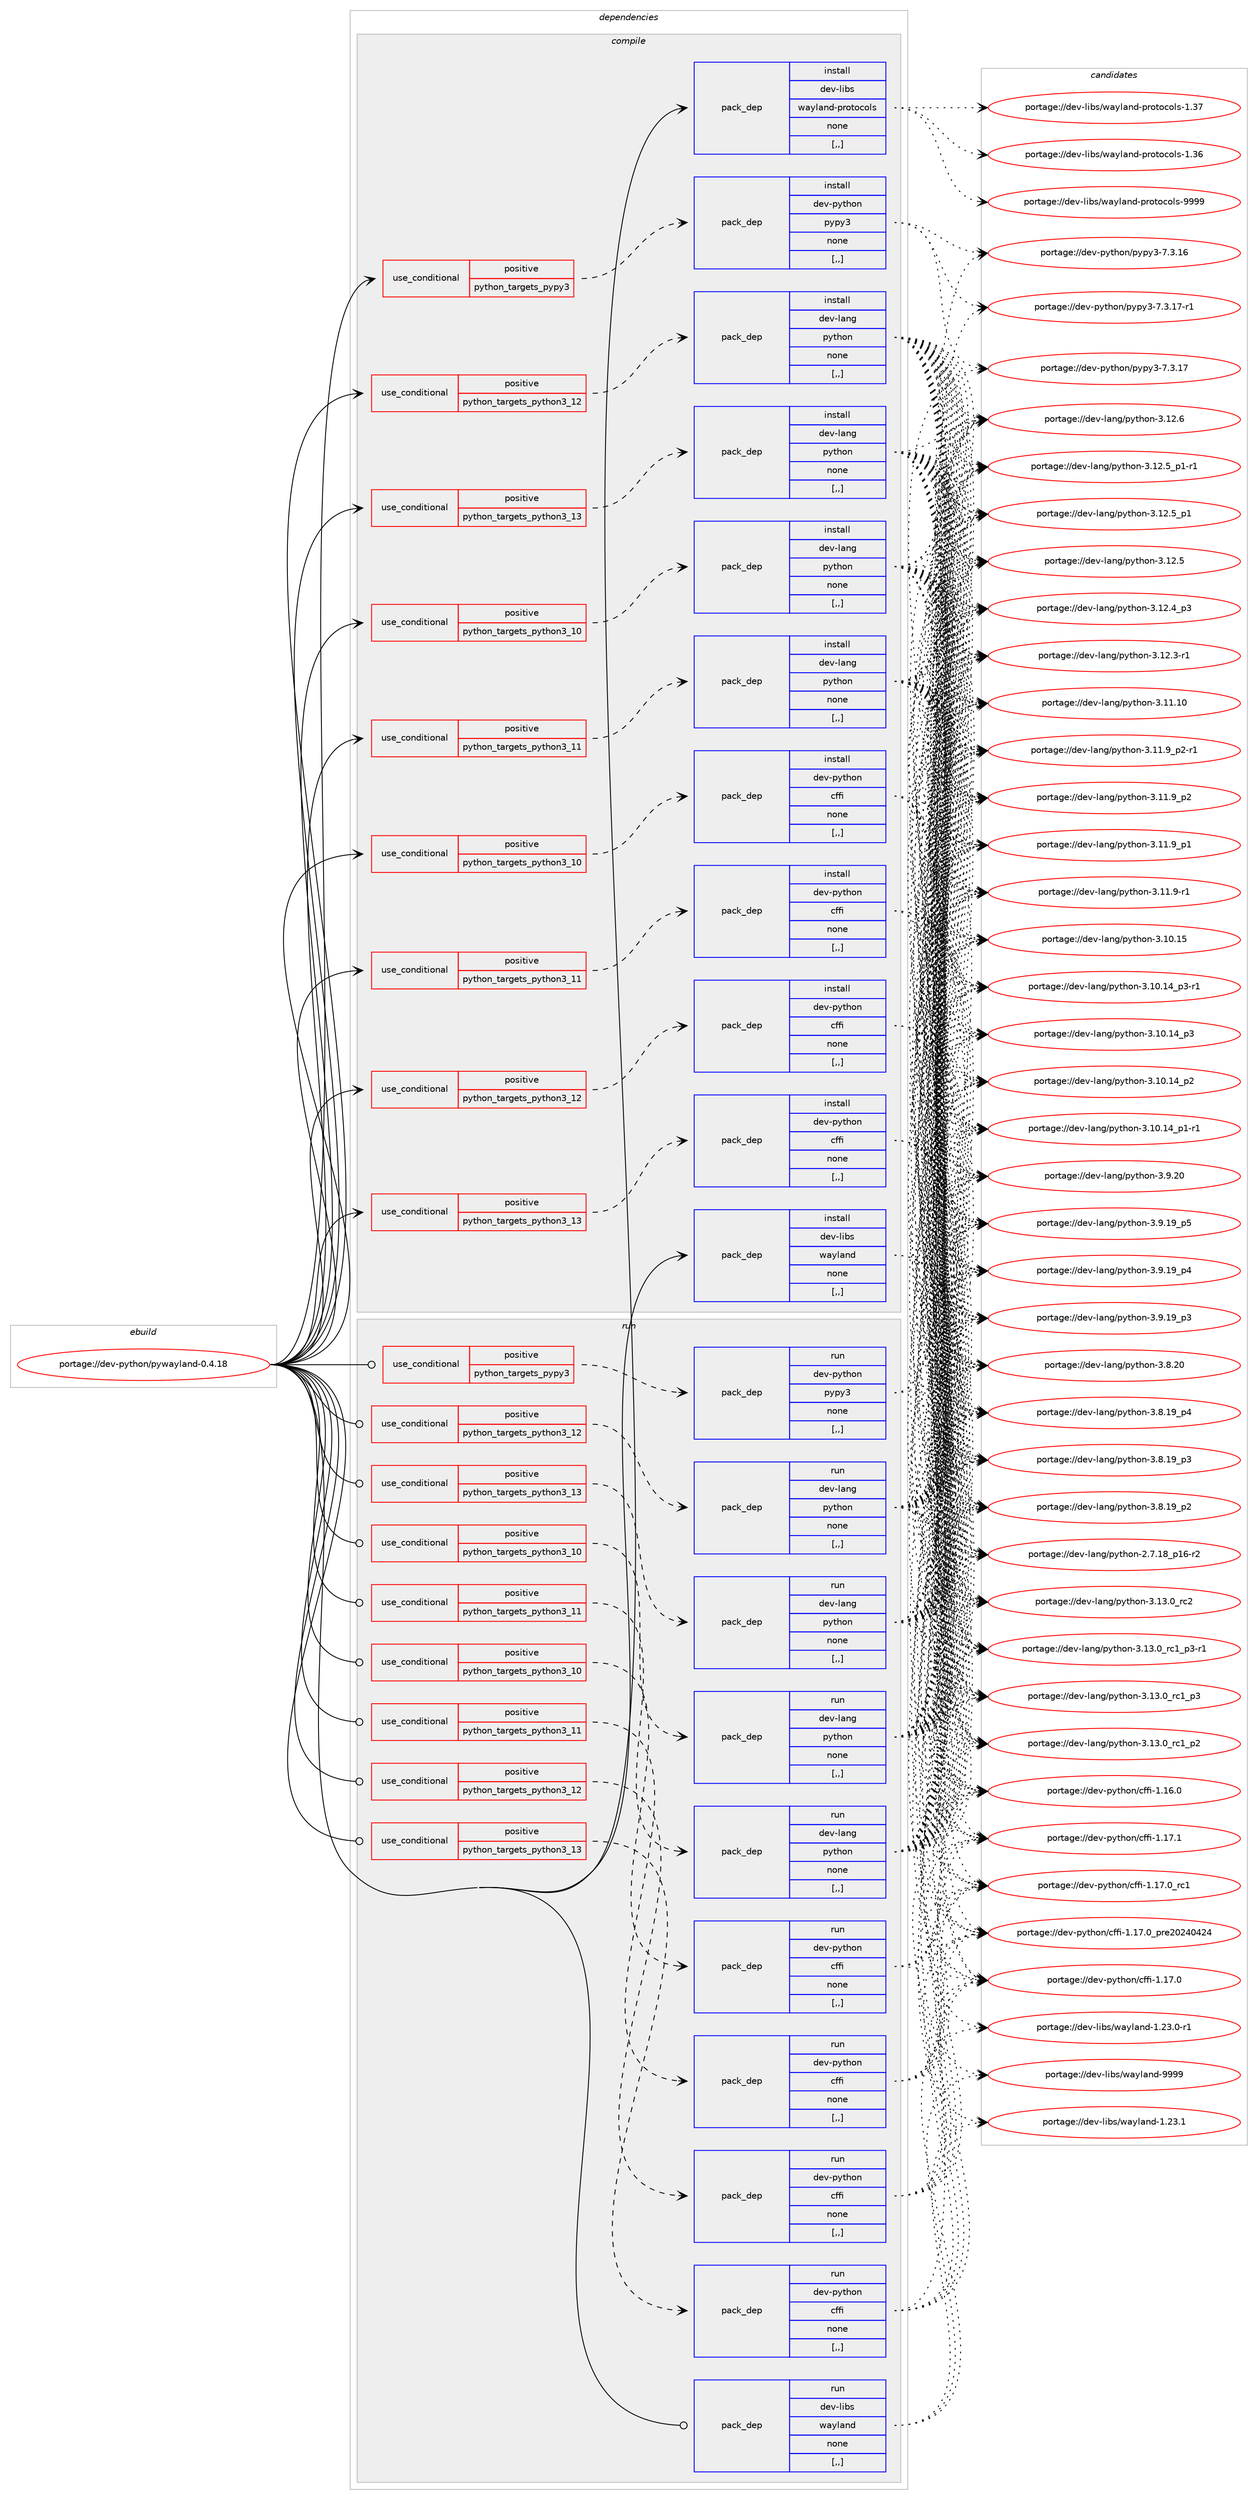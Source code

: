 digraph prolog {

# *************
# Graph options
# *************

newrank=true;
concentrate=true;
compound=true;
graph [rankdir=LR,fontname=Helvetica,fontsize=10,ranksep=1.5];#, ranksep=2.5, nodesep=0.2];
edge  [arrowhead=vee];
node  [fontname=Helvetica,fontsize=10];

# **********
# The ebuild
# **********

subgraph cluster_leftcol {
color=gray;
label=<<i>ebuild</i>>;
id [label="portage://dev-python/pywayland-0.4.18", color=red, width=4, href="../dev-python/pywayland-0.4.18.svg"];
}

# ****************
# The dependencies
# ****************

subgraph cluster_midcol {
color=gray;
label=<<i>dependencies</i>>;
subgraph cluster_compile {
fillcolor="#eeeeee";
style=filled;
label=<<i>compile</i>>;
subgraph cond169203 {
dependency656085 [label=<<TABLE BORDER="0" CELLBORDER="1" CELLSPACING="0" CELLPADDING="4"><TR><TD ROWSPAN="3" CELLPADDING="10">use_conditional</TD></TR><TR><TD>positive</TD></TR><TR><TD>python_targets_pypy3</TD></TR></TABLE>>, shape=none, color=red];
subgraph pack482020 {
dependency656086 [label=<<TABLE BORDER="0" CELLBORDER="1" CELLSPACING="0" CELLPADDING="4" WIDTH="220"><TR><TD ROWSPAN="6" CELLPADDING="30">pack_dep</TD></TR><TR><TD WIDTH="110">install</TD></TR><TR><TD>dev-python</TD></TR><TR><TD>pypy3</TD></TR><TR><TD>none</TD></TR><TR><TD>[,,]</TD></TR></TABLE>>, shape=none, color=blue];
}
dependency656085:e -> dependency656086:w [weight=20,style="dashed",arrowhead="vee"];
}
id:e -> dependency656085:w [weight=20,style="solid",arrowhead="vee"];
subgraph cond169204 {
dependency656087 [label=<<TABLE BORDER="0" CELLBORDER="1" CELLSPACING="0" CELLPADDING="4"><TR><TD ROWSPAN="3" CELLPADDING="10">use_conditional</TD></TR><TR><TD>positive</TD></TR><TR><TD>python_targets_python3_10</TD></TR></TABLE>>, shape=none, color=red];
subgraph pack482021 {
dependency656088 [label=<<TABLE BORDER="0" CELLBORDER="1" CELLSPACING="0" CELLPADDING="4" WIDTH="220"><TR><TD ROWSPAN="6" CELLPADDING="30">pack_dep</TD></TR><TR><TD WIDTH="110">install</TD></TR><TR><TD>dev-lang</TD></TR><TR><TD>python</TD></TR><TR><TD>none</TD></TR><TR><TD>[,,]</TD></TR></TABLE>>, shape=none, color=blue];
}
dependency656087:e -> dependency656088:w [weight=20,style="dashed",arrowhead="vee"];
}
id:e -> dependency656087:w [weight=20,style="solid",arrowhead="vee"];
subgraph cond169205 {
dependency656089 [label=<<TABLE BORDER="0" CELLBORDER="1" CELLSPACING="0" CELLPADDING="4"><TR><TD ROWSPAN="3" CELLPADDING="10">use_conditional</TD></TR><TR><TD>positive</TD></TR><TR><TD>python_targets_python3_10</TD></TR></TABLE>>, shape=none, color=red];
subgraph pack482022 {
dependency656090 [label=<<TABLE BORDER="0" CELLBORDER="1" CELLSPACING="0" CELLPADDING="4" WIDTH="220"><TR><TD ROWSPAN="6" CELLPADDING="30">pack_dep</TD></TR><TR><TD WIDTH="110">install</TD></TR><TR><TD>dev-python</TD></TR><TR><TD>cffi</TD></TR><TR><TD>none</TD></TR><TR><TD>[,,]</TD></TR></TABLE>>, shape=none, color=blue];
}
dependency656089:e -> dependency656090:w [weight=20,style="dashed",arrowhead="vee"];
}
id:e -> dependency656089:w [weight=20,style="solid",arrowhead="vee"];
subgraph cond169206 {
dependency656091 [label=<<TABLE BORDER="0" CELLBORDER="1" CELLSPACING="0" CELLPADDING="4"><TR><TD ROWSPAN="3" CELLPADDING="10">use_conditional</TD></TR><TR><TD>positive</TD></TR><TR><TD>python_targets_python3_11</TD></TR></TABLE>>, shape=none, color=red];
subgraph pack482023 {
dependency656092 [label=<<TABLE BORDER="0" CELLBORDER="1" CELLSPACING="0" CELLPADDING="4" WIDTH="220"><TR><TD ROWSPAN="6" CELLPADDING="30">pack_dep</TD></TR><TR><TD WIDTH="110">install</TD></TR><TR><TD>dev-lang</TD></TR><TR><TD>python</TD></TR><TR><TD>none</TD></TR><TR><TD>[,,]</TD></TR></TABLE>>, shape=none, color=blue];
}
dependency656091:e -> dependency656092:w [weight=20,style="dashed",arrowhead="vee"];
}
id:e -> dependency656091:w [weight=20,style="solid",arrowhead="vee"];
subgraph cond169207 {
dependency656093 [label=<<TABLE BORDER="0" CELLBORDER="1" CELLSPACING="0" CELLPADDING="4"><TR><TD ROWSPAN="3" CELLPADDING="10">use_conditional</TD></TR><TR><TD>positive</TD></TR><TR><TD>python_targets_python3_11</TD></TR></TABLE>>, shape=none, color=red];
subgraph pack482024 {
dependency656094 [label=<<TABLE BORDER="0" CELLBORDER="1" CELLSPACING="0" CELLPADDING="4" WIDTH="220"><TR><TD ROWSPAN="6" CELLPADDING="30">pack_dep</TD></TR><TR><TD WIDTH="110">install</TD></TR><TR><TD>dev-python</TD></TR><TR><TD>cffi</TD></TR><TR><TD>none</TD></TR><TR><TD>[,,]</TD></TR></TABLE>>, shape=none, color=blue];
}
dependency656093:e -> dependency656094:w [weight=20,style="dashed",arrowhead="vee"];
}
id:e -> dependency656093:w [weight=20,style="solid",arrowhead="vee"];
subgraph cond169208 {
dependency656095 [label=<<TABLE BORDER="0" CELLBORDER="1" CELLSPACING="0" CELLPADDING="4"><TR><TD ROWSPAN="3" CELLPADDING="10">use_conditional</TD></TR><TR><TD>positive</TD></TR><TR><TD>python_targets_python3_12</TD></TR></TABLE>>, shape=none, color=red];
subgraph pack482025 {
dependency656096 [label=<<TABLE BORDER="0" CELLBORDER="1" CELLSPACING="0" CELLPADDING="4" WIDTH="220"><TR><TD ROWSPAN="6" CELLPADDING="30">pack_dep</TD></TR><TR><TD WIDTH="110">install</TD></TR><TR><TD>dev-lang</TD></TR><TR><TD>python</TD></TR><TR><TD>none</TD></TR><TR><TD>[,,]</TD></TR></TABLE>>, shape=none, color=blue];
}
dependency656095:e -> dependency656096:w [weight=20,style="dashed",arrowhead="vee"];
}
id:e -> dependency656095:w [weight=20,style="solid",arrowhead="vee"];
subgraph cond169209 {
dependency656097 [label=<<TABLE BORDER="0" CELLBORDER="1" CELLSPACING="0" CELLPADDING="4"><TR><TD ROWSPAN="3" CELLPADDING="10">use_conditional</TD></TR><TR><TD>positive</TD></TR><TR><TD>python_targets_python3_12</TD></TR></TABLE>>, shape=none, color=red];
subgraph pack482026 {
dependency656098 [label=<<TABLE BORDER="0" CELLBORDER="1" CELLSPACING="0" CELLPADDING="4" WIDTH="220"><TR><TD ROWSPAN="6" CELLPADDING="30">pack_dep</TD></TR><TR><TD WIDTH="110">install</TD></TR><TR><TD>dev-python</TD></TR><TR><TD>cffi</TD></TR><TR><TD>none</TD></TR><TR><TD>[,,]</TD></TR></TABLE>>, shape=none, color=blue];
}
dependency656097:e -> dependency656098:w [weight=20,style="dashed",arrowhead="vee"];
}
id:e -> dependency656097:w [weight=20,style="solid",arrowhead="vee"];
subgraph cond169210 {
dependency656099 [label=<<TABLE BORDER="0" CELLBORDER="1" CELLSPACING="0" CELLPADDING="4"><TR><TD ROWSPAN="3" CELLPADDING="10">use_conditional</TD></TR><TR><TD>positive</TD></TR><TR><TD>python_targets_python3_13</TD></TR></TABLE>>, shape=none, color=red];
subgraph pack482027 {
dependency656100 [label=<<TABLE BORDER="0" CELLBORDER="1" CELLSPACING="0" CELLPADDING="4" WIDTH="220"><TR><TD ROWSPAN="6" CELLPADDING="30">pack_dep</TD></TR><TR><TD WIDTH="110">install</TD></TR><TR><TD>dev-lang</TD></TR><TR><TD>python</TD></TR><TR><TD>none</TD></TR><TR><TD>[,,]</TD></TR></TABLE>>, shape=none, color=blue];
}
dependency656099:e -> dependency656100:w [weight=20,style="dashed",arrowhead="vee"];
}
id:e -> dependency656099:w [weight=20,style="solid",arrowhead="vee"];
subgraph cond169211 {
dependency656101 [label=<<TABLE BORDER="0" CELLBORDER="1" CELLSPACING="0" CELLPADDING="4"><TR><TD ROWSPAN="3" CELLPADDING="10">use_conditional</TD></TR><TR><TD>positive</TD></TR><TR><TD>python_targets_python3_13</TD></TR></TABLE>>, shape=none, color=red];
subgraph pack482028 {
dependency656102 [label=<<TABLE BORDER="0" CELLBORDER="1" CELLSPACING="0" CELLPADDING="4" WIDTH="220"><TR><TD ROWSPAN="6" CELLPADDING="30">pack_dep</TD></TR><TR><TD WIDTH="110">install</TD></TR><TR><TD>dev-python</TD></TR><TR><TD>cffi</TD></TR><TR><TD>none</TD></TR><TR><TD>[,,]</TD></TR></TABLE>>, shape=none, color=blue];
}
dependency656101:e -> dependency656102:w [weight=20,style="dashed",arrowhead="vee"];
}
id:e -> dependency656101:w [weight=20,style="solid",arrowhead="vee"];
subgraph pack482029 {
dependency656103 [label=<<TABLE BORDER="0" CELLBORDER="1" CELLSPACING="0" CELLPADDING="4" WIDTH="220"><TR><TD ROWSPAN="6" CELLPADDING="30">pack_dep</TD></TR><TR><TD WIDTH="110">install</TD></TR><TR><TD>dev-libs</TD></TR><TR><TD>wayland</TD></TR><TR><TD>none</TD></TR><TR><TD>[,,]</TD></TR></TABLE>>, shape=none, color=blue];
}
id:e -> dependency656103:w [weight=20,style="solid",arrowhead="vee"];
subgraph pack482030 {
dependency656104 [label=<<TABLE BORDER="0" CELLBORDER="1" CELLSPACING="0" CELLPADDING="4" WIDTH="220"><TR><TD ROWSPAN="6" CELLPADDING="30">pack_dep</TD></TR><TR><TD WIDTH="110">install</TD></TR><TR><TD>dev-libs</TD></TR><TR><TD>wayland-protocols</TD></TR><TR><TD>none</TD></TR><TR><TD>[,,]</TD></TR></TABLE>>, shape=none, color=blue];
}
id:e -> dependency656104:w [weight=20,style="solid",arrowhead="vee"];
}
subgraph cluster_compileandrun {
fillcolor="#eeeeee";
style=filled;
label=<<i>compile and run</i>>;
}
subgraph cluster_run {
fillcolor="#eeeeee";
style=filled;
label=<<i>run</i>>;
subgraph cond169212 {
dependency656105 [label=<<TABLE BORDER="0" CELLBORDER="1" CELLSPACING="0" CELLPADDING="4"><TR><TD ROWSPAN="3" CELLPADDING="10">use_conditional</TD></TR><TR><TD>positive</TD></TR><TR><TD>python_targets_pypy3</TD></TR></TABLE>>, shape=none, color=red];
subgraph pack482031 {
dependency656106 [label=<<TABLE BORDER="0" CELLBORDER="1" CELLSPACING="0" CELLPADDING="4" WIDTH="220"><TR><TD ROWSPAN="6" CELLPADDING="30">pack_dep</TD></TR><TR><TD WIDTH="110">run</TD></TR><TR><TD>dev-python</TD></TR><TR><TD>pypy3</TD></TR><TR><TD>none</TD></TR><TR><TD>[,,]</TD></TR></TABLE>>, shape=none, color=blue];
}
dependency656105:e -> dependency656106:w [weight=20,style="dashed",arrowhead="vee"];
}
id:e -> dependency656105:w [weight=20,style="solid",arrowhead="odot"];
subgraph cond169213 {
dependency656107 [label=<<TABLE BORDER="0" CELLBORDER="1" CELLSPACING="0" CELLPADDING="4"><TR><TD ROWSPAN="3" CELLPADDING="10">use_conditional</TD></TR><TR><TD>positive</TD></TR><TR><TD>python_targets_python3_10</TD></TR></TABLE>>, shape=none, color=red];
subgraph pack482032 {
dependency656108 [label=<<TABLE BORDER="0" CELLBORDER="1" CELLSPACING="0" CELLPADDING="4" WIDTH="220"><TR><TD ROWSPAN="6" CELLPADDING="30">pack_dep</TD></TR><TR><TD WIDTH="110">run</TD></TR><TR><TD>dev-lang</TD></TR><TR><TD>python</TD></TR><TR><TD>none</TD></TR><TR><TD>[,,]</TD></TR></TABLE>>, shape=none, color=blue];
}
dependency656107:e -> dependency656108:w [weight=20,style="dashed",arrowhead="vee"];
}
id:e -> dependency656107:w [weight=20,style="solid",arrowhead="odot"];
subgraph cond169214 {
dependency656109 [label=<<TABLE BORDER="0" CELLBORDER="1" CELLSPACING="0" CELLPADDING="4"><TR><TD ROWSPAN="3" CELLPADDING="10">use_conditional</TD></TR><TR><TD>positive</TD></TR><TR><TD>python_targets_python3_10</TD></TR></TABLE>>, shape=none, color=red];
subgraph pack482033 {
dependency656110 [label=<<TABLE BORDER="0" CELLBORDER="1" CELLSPACING="0" CELLPADDING="4" WIDTH="220"><TR><TD ROWSPAN="6" CELLPADDING="30">pack_dep</TD></TR><TR><TD WIDTH="110">run</TD></TR><TR><TD>dev-python</TD></TR><TR><TD>cffi</TD></TR><TR><TD>none</TD></TR><TR><TD>[,,]</TD></TR></TABLE>>, shape=none, color=blue];
}
dependency656109:e -> dependency656110:w [weight=20,style="dashed",arrowhead="vee"];
}
id:e -> dependency656109:w [weight=20,style="solid",arrowhead="odot"];
subgraph cond169215 {
dependency656111 [label=<<TABLE BORDER="0" CELLBORDER="1" CELLSPACING="0" CELLPADDING="4"><TR><TD ROWSPAN="3" CELLPADDING="10">use_conditional</TD></TR><TR><TD>positive</TD></TR><TR><TD>python_targets_python3_11</TD></TR></TABLE>>, shape=none, color=red];
subgraph pack482034 {
dependency656112 [label=<<TABLE BORDER="0" CELLBORDER="1" CELLSPACING="0" CELLPADDING="4" WIDTH="220"><TR><TD ROWSPAN="6" CELLPADDING="30">pack_dep</TD></TR><TR><TD WIDTH="110">run</TD></TR><TR><TD>dev-lang</TD></TR><TR><TD>python</TD></TR><TR><TD>none</TD></TR><TR><TD>[,,]</TD></TR></TABLE>>, shape=none, color=blue];
}
dependency656111:e -> dependency656112:w [weight=20,style="dashed",arrowhead="vee"];
}
id:e -> dependency656111:w [weight=20,style="solid",arrowhead="odot"];
subgraph cond169216 {
dependency656113 [label=<<TABLE BORDER="0" CELLBORDER="1" CELLSPACING="0" CELLPADDING="4"><TR><TD ROWSPAN="3" CELLPADDING="10">use_conditional</TD></TR><TR><TD>positive</TD></TR><TR><TD>python_targets_python3_11</TD></TR></TABLE>>, shape=none, color=red];
subgraph pack482035 {
dependency656114 [label=<<TABLE BORDER="0" CELLBORDER="1" CELLSPACING="0" CELLPADDING="4" WIDTH="220"><TR><TD ROWSPAN="6" CELLPADDING="30">pack_dep</TD></TR><TR><TD WIDTH="110">run</TD></TR><TR><TD>dev-python</TD></TR><TR><TD>cffi</TD></TR><TR><TD>none</TD></TR><TR><TD>[,,]</TD></TR></TABLE>>, shape=none, color=blue];
}
dependency656113:e -> dependency656114:w [weight=20,style="dashed",arrowhead="vee"];
}
id:e -> dependency656113:w [weight=20,style="solid",arrowhead="odot"];
subgraph cond169217 {
dependency656115 [label=<<TABLE BORDER="0" CELLBORDER="1" CELLSPACING="0" CELLPADDING="4"><TR><TD ROWSPAN="3" CELLPADDING="10">use_conditional</TD></TR><TR><TD>positive</TD></TR><TR><TD>python_targets_python3_12</TD></TR></TABLE>>, shape=none, color=red];
subgraph pack482036 {
dependency656116 [label=<<TABLE BORDER="0" CELLBORDER="1" CELLSPACING="0" CELLPADDING="4" WIDTH="220"><TR><TD ROWSPAN="6" CELLPADDING="30">pack_dep</TD></TR><TR><TD WIDTH="110">run</TD></TR><TR><TD>dev-lang</TD></TR><TR><TD>python</TD></TR><TR><TD>none</TD></TR><TR><TD>[,,]</TD></TR></TABLE>>, shape=none, color=blue];
}
dependency656115:e -> dependency656116:w [weight=20,style="dashed",arrowhead="vee"];
}
id:e -> dependency656115:w [weight=20,style="solid",arrowhead="odot"];
subgraph cond169218 {
dependency656117 [label=<<TABLE BORDER="0" CELLBORDER="1" CELLSPACING="0" CELLPADDING="4"><TR><TD ROWSPAN="3" CELLPADDING="10">use_conditional</TD></TR><TR><TD>positive</TD></TR><TR><TD>python_targets_python3_12</TD></TR></TABLE>>, shape=none, color=red];
subgraph pack482037 {
dependency656118 [label=<<TABLE BORDER="0" CELLBORDER="1" CELLSPACING="0" CELLPADDING="4" WIDTH="220"><TR><TD ROWSPAN="6" CELLPADDING="30">pack_dep</TD></TR><TR><TD WIDTH="110">run</TD></TR><TR><TD>dev-python</TD></TR><TR><TD>cffi</TD></TR><TR><TD>none</TD></TR><TR><TD>[,,]</TD></TR></TABLE>>, shape=none, color=blue];
}
dependency656117:e -> dependency656118:w [weight=20,style="dashed",arrowhead="vee"];
}
id:e -> dependency656117:w [weight=20,style="solid",arrowhead="odot"];
subgraph cond169219 {
dependency656119 [label=<<TABLE BORDER="0" CELLBORDER="1" CELLSPACING="0" CELLPADDING="4"><TR><TD ROWSPAN="3" CELLPADDING="10">use_conditional</TD></TR><TR><TD>positive</TD></TR><TR><TD>python_targets_python3_13</TD></TR></TABLE>>, shape=none, color=red];
subgraph pack482038 {
dependency656120 [label=<<TABLE BORDER="0" CELLBORDER="1" CELLSPACING="0" CELLPADDING="4" WIDTH="220"><TR><TD ROWSPAN="6" CELLPADDING="30">pack_dep</TD></TR><TR><TD WIDTH="110">run</TD></TR><TR><TD>dev-lang</TD></TR><TR><TD>python</TD></TR><TR><TD>none</TD></TR><TR><TD>[,,]</TD></TR></TABLE>>, shape=none, color=blue];
}
dependency656119:e -> dependency656120:w [weight=20,style="dashed",arrowhead="vee"];
}
id:e -> dependency656119:w [weight=20,style="solid",arrowhead="odot"];
subgraph cond169220 {
dependency656121 [label=<<TABLE BORDER="0" CELLBORDER="1" CELLSPACING="0" CELLPADDING="4"><TR><TD ROWSPAN="3" CELLPADDING="10">use_conditional</TD></TR><TR><TD>positive</TD></TR><TR><TD>python_targets_python3_13</TD></TR></TABLE>>, shape=none, color=red];
subgraph pack482039 {
dependency656122 [label=<<TABLE BORDER="0" CELLBORDER="1" CELLSPACING="0" CELLPADDING="4" WIDTH="220"><TR><TD ROWSPAN="6" CELLPADDING="30">pack_dep</TD></TR><TR><TD WIDTH="110">run</TD></TR><TR><TD>dev-python</TD></TR><TR><TD>cffi</TD></TR><TR><TD>none</TD></TR><TR><TD>[,,]</TD></TR></TABLE>>, shape=none, color=blue];
}
dependency656121:e -> dependency656122:w [weight=20,style="dashed",arrowhead="vee"];
}
id:e -> dependency656121:w [weight=20,style="solid",arrowhead="odot"];
subgraph pack482040 {
dependency656123 [label=<<TABLE BORDER="0" CELLBORDER="1" CELLSPACING="0" CELLPADDING="4" WIDTH="220"><TR><TD ROWSPAN="6" CELLPADDING="30">pack_dep</TD></TR><TR><TD WIDTH="110">run</TD></TR><TR><TD>dev-libs</TD></TR><TR><TD>wayland</TD></TR><TR><TD>none</TD></TR><TR><TD>[,,]</TD></TR></TABLE>>, shape=none, color=blue];
}
id:e -> dependency656123:w [weight=20,style="solid",arrowhead="odot"];
}
}

# **************
# The candidates
# **************

subgraph cluster_choices {
rank=same;
color=gray;
label=<<i>candidates</i>>;

subgraph choice482020 {
color=black;
nodesep=1;
choice100101118451121211161041111104711212111212151455546514649554511449 [label="portage://dev-python/pypy3-7.3.17-r1", color=red, width=4,href="../dev-python/pypy3-7.3.17-r1.svg"];
choice10010111845112121116104111110471121211121215145554651464955 [label="portage://dev-python/pypy3-7.3.17", color=red, width=4,href="../dev-python/pypy3-7.3.17.svg"];
choice10010111845112121116104111110471121211121215145554651464954 [label="portage://dev-python/pypy3-7.3.16", color=red, width=4,href="../dev-python/pypy3-7.3.16.svg"];
dependency656086:e -> choice100101118451121211161041111104711212111212151455546514649554511449:w [style=dotted,weight="100"];
dependency656086:e -> choice10010111845112121116104111110471121211121215145554651464955:w [style=dotted,weight="100"];
dependency656086:e -> choice10010111845112121116104111110471121211121215145554651464954:w [style=dotted,weight="100"];
}
subgraph choice482021 {
color=black;
nodesep=1;
choice10010111845108971101034711212111610411111045514649514648951149950 [label="portage://dev-lang/python-3.13.0_rc2", color=red, width=4,href="../dev-lang/python-3.13.0_rc2.svg"];
choice1001011184510897110103471121211161041111104551464951464895114994995112514511449 [label="portage://dev-lang/python-3.13.0_rc1_p3-r1", color=red, width=4,href="../dev-lang/python-3.13.0_rc1_p3-r1.svg"];
choice100101118451089711010347112121116104111110455146495146489511499499511251 [label="portage://dev-lang/python-3.13.0_rc1_p3", color=red, width=4,href="../dev-lang/python-3.13.0_rc1_p3.svg"];
choice100101118451089711010347112121116104111110455146495146489511499499511250 [label="portage://dev-lang/python-3.13.0_rc1_p2", color=red, width=4,href="../dev-lang/python-3.13.0_rc1_p2.svg"];
choice10010111845108971101034711212111610411111045514649504654 [label="portage://dev-lang/python-3.12.6", color=red, width=4,href="../dev-lang/python-3.12.6.svg"];
choice1001011184510897110103471121211161041111104551464950465395112494511449 [label="portage://dev-lang/python-3.12.5_p1-r1", color=red, width=4,href="../dev-lang/python-3.12.5_p1-r1.svg"];
choice100101118451089711010347112121116104111110455146495046539511249 [label="portage://dev-lang/python-3.12.5_p1", color=red, width=4,href="../dev-lang/python-3.12.5_p1.svg"];
choice10010111845108971101034711212111610411111045514649504653 [label="portage://dev-lang/python-3.12.5", color=red, width=4,href="../dev-lang/python-3.12.5.svg"];
choice100101118451089711010347112121116104111110455146495046529511251 [label="portage://dev-lang/python-3.12.4_p3", color=red, width=4,href="../dev-lang/python-3.12.4_p3.svg"];
choice100101118451089711010347112121116104111110455146495046514511449 [label="portage://dev-lang/python-3.12.3-r1", color=red, width=4,href="../dev-lang/python-3.12.3-r1.svg"];
choice1001011184510897110103471121211161041111104551464949464948 [label="portage://dev-lang/python-3.11.10", color=red, width=4,href="../dev-lang/python-3.11.10.svg"];
choice1001011184510897110103471121211161041111104551464949465795112504511449 [label="portage://dev-lang/python-3.11.9_p2-r1", color=red, width=4,href="../dev-lang/python-3.11.9_p2-r1.svg"];
choice100101118451089711010347112121116104111110455146494946579511250 [label="portage://dev-lang/python-3.11.9_p2", color=red, width=4,href="../dev-lang/python-3.11.9_p2.svg"];
choice100101118451089711010347112121116104111110455146494946579511249 [label="portage://dev-lang/python-3.11.9_p1", color=red, width=4,href="../dev-lang/python-3.11.9_p1.svg"];
choice100101118451089711010347112121116104111110455146494946574511449 [label="portage://dev-lang/python-3.11.9-r1", color=red, width=4,href="../dev-lang/python-3.11.9-r1.svg"];
choice1001011184510897110103471121211161041111104551464948464953 [label="portage://dev-lang/python-3.10.15", color=red, width=4,href="../dev-lang/python-3.10.15.svg"];
choice100101118451089711010347112121116104111110455146494846495295112514511449 [label="portage://dev-lang/python-3.10.14_p3-r1", color=red, width=4,href="../dev-lang/python-3.10.14_p3-r1.svg"];
choice10010111845108971101034711212111610411111045514649484649529511251 [label="portage://dev-lang/python-3.10.14_p3", color=red, width=4,href="../dev-lang/python-3.10.14_p3.svg"];
choice10010111845108971101034711212111610411111045514649484649529511250 [label="portage://dev-lang/python-3.10.14_p2", color=red, width=4,href="../dev-lang/python-3.10.14_p2.svg"];
choice100101118451089711010347112121116104111110455146494846495295112494511449 [label="portage://dev-lang/python-3.10.14_p1-r1", color=red, width=4,href="../dev-lang/python-3.10.14_p1-r1.svg"];
choice10010111845108971101034711212111610411111045514657465048 [label="portage://dev-lang/python-3.9.20", color=red, width=4,href="../dev-lang/python-3.9.20.svg"];
choice100101118451089711010347112121116104111110455146574649579511253 [label="portage://dev-lang/python-3.9.19_p5", color=red, width=4,href="../dev-lang/python-3.9.19_p5.svg"];
choice100101118451089711010347112121116104111110455146574649579511252 [label="portage://dev-lang/python-3.9.19_p4", color=red, width=4,href="../dev-lang/python-3.9.19_p4.svg"];
choice100101118451089711010347112121116104111110455146574649579511251 [label="portage://dev-lang/python-3.9.19_p3", color=red, width=4,href="../dev-lang/python-3.9.19_p3.svg"];
choice10010111845108971101034711212111610411111045514656465048 [label="portage://dev-lang/python-3.8.20", color=red, width=4,href="../dev-lang/python-3.8.20.svg"];
choice100101118451089711010347112121116104111110455146564649579511252 [label="portage://dev-lang/python-3.8.19_p4", color=red, width=4,href="../dev-lang/python-3.8.19_p4.svg"];
choice100101118451089711010347112121116104111110455146564649579511251 [label="portage://dev-lang/python-3.8.19_p3", color=red, width=4,href="../dev-lang/python-3.8.19_p3.svg"];
choice100101118451089711010347112121116104111110455146564649579511250 [label="portage://dev-lang/python-3.8.19_p2", color=red, width=4,href="../dev-lang/python-3.8.19_p2.svg"];
choice100101118451089711010347112121116104111110455046554649569511249544511450 [label="portage://dev-lang/python-2.7.18_p16-r2", color=red, width=4,href="../dev-lang/python-2.7.18_p16-r2.svg"];
dependency656088:e -> choice10010111845108971101034711212111610411111045514649514648951149950:w [style=dotted,weight="100"];
dependency656088:e -> choice1001011184510897110103471121211161041111104551464951464895114994995112514511449:w [style=dotted,weight="100"];
dependency656088:e -> choice100101118451089711010347112121116104111110455146495146489511499499511251:w [style=dotted,weight="100"];
dependency656088:e -> choice100101118451089711010347112121116104111110455146495146489511499499511250:w [style=dotted,weight="100"];
dependency656088:e -> choice10010111845108971101034711212111610411111045514649504654:w [style=dotted,weight="100"];
dependency656088:e -> choice1001011184510897110103471121211161041111104551464950465395112494511449:w [style=dotted,weight="100"];
dependency656088:e -> choice100101118451089711010347112121116104111110455146495046539511249:w [style=dotted,weight="100"];
dependency656088:e -> choice10010111845108971101034711212111610411111045514649504653:w [style=dotted,weight="100"];
dependency656088:e -> choice100101118451089711010347112121116104111110455146495046529511251:w [style=dotted,weight="100"];
dependency656088:e -> choice100101118451089711010347112121116104111110455146495046514511449:w [style=dotted,weight="100"];
dependency656088:e -> choice1001011184510897110103471121211161041111104551464949464948:w [style=dotted,weight="100"];
dependency656088:e -> choice1001011184510897110103471121211161041111104551464949465795112504511449:w [style=dotted,weight="100"];
dependency656088:e -> choice100101118451089711010347112121116104111110455146494946579511250:w [style=dotted,weight="100"];
dependency656088:e -> choice100101118451089711010347112121116104111110455146494946579511249:w [style=dotted,weight="100"];
dependency656088:e -> choice100101118451089711010347112121116104111110455146494946574511449:w [style=dotted,weight="100"];
dependency656088:e -> choice1001011184510897110103471121211161041111104551464948464953:w [style=dotted,weight="100"];
dependency656088:e -> choice100101118451089711010347112121116104111110455146494846495295112514511449:w [style=dotted,weight="100"];
dependency656088:e -> choice10010111845108971101034711212111610411111045514649484649529511251:w [style=dotted,weight="100"];
dependency656088:e -> choice10010111845108971101034711212111610411111045514649484649529511250:w [style=dotted,weight="100"];
dependency656088:e -> choice100101118451089711010347112121116104111110455146494846495295112494511449:w [style=dotted,weight="100"];
dependency656088:e -> choice10010111845108971101034711212111610411111045514657465048:w [style=dotted,weight="100"];
dependency656088:e -> choice100101118451089711010347112121116104111110455146574649579511253:w [style=dotted,weight="100"];
dependency656088:e -> choice100101118451089711010347112121116104111110455146574649579511252:w [style=dotted,weight="100"];
dependency656088:e -> choice100101118451089711010347112121116104111110455146574649579511251:w [style=dotted,weight="100"];
dependency656088:e -> choice10010111845108971101034711212111610411111045514656465048:w [style=dotted,weight="100"];
dependency656088:e -> choice100101118451089711010347112121116104111110455146564649579511252:w [style=dotted,weight="100"];
dependency656088:e -> choice100101118451089711010347112121116104111110455146564649579511251:w [style=dotted,weight="100"];
dependency656088:e -> choice100101118451089711010347112121116104111110455146564649579511250:w [style=dotted,weight="100"];
dependency656088:e -> choice100101118451089711010347112121116104111110455046554649569511249544511450:w [style=dotted,weight="100"];
}
subgraph choice482022 {
color=black;
nodesep=1;
choice10010111845112121116104111110479910210210545494649554649 [label="portage://dev-python/cffi-1.17.1", color=red, width=4,href="../dev-python/cffi-1.17.1.svg"];
choice10010111845112121116104111110479910210210545494649554648951149949 [label="portage://dev-python/cffi-1.17.0_rc1", color=red, width=4,href="../dev-python/cffi-1.17.0_rc1.svg"];
choice10010111845112121116104111110479910210210545494649554648951121141015048505248525052 [label="portage://dev-python/cffi-1.17.0_pre20240424", color=red, width=4,href="../dev-python/cffi-1.17.0_pre20240424.svg"];
choice10010111845112121116104111110479910210210545494649554648 [label="portage://dev-python/cffi-1.17.0", color=red, width=4,href="../dev-python/cffi-1.17.0.svg"];
choice10010111845112121116104111110479910210210545494649544648 [label="portage://dev-python/cffi-1.16.0", color=red, width=4,href="../dev-python/cffi-1.16.0.svg"];
dependency656090:e -> choice10010111845112121116104111110479910210210545494649554649:w [style=dotted,weight="100"];
dependency656090:e -> choice10010111845112121116104111110479910210210545494649554648951149949:w [style=dotted,weight="100"];
dependency656090:e -> choice10010111845112121116104111110479910210210545494649554648951121141015048505248525052:w [style=dotted,weight="100"];
dependency656090:e -> choice10010111845112121116104111110479910210210545494649554648:w [style=dotted,weight="100"];
dependency656090:e -> choice10010111845112121116104111110479910210210545494649544648:w [style=dotted,weight="100"];
}
subgraph choice482023 {
color=black;
nodesep=1;
choice10010111845108971101034711212111610411111045514649514648951149950 [label="portage://dev-lang/python-3.13.0_rc2", color=red, width=4,href="../dev-lang/python-3.13.0_rc2.svg"];
choice1001011184510897110103471121211161041111104551464951464895114994995112514511449 [label="portage://dev-lang/python-3.13.0_rc1_p3-r1", color=red, width=4,href="../dev-lang/python-3.13.0_rc1_p3-r1.svg"];
choice100101118451089711010347112121116104111110455146495146489511499499511251 [label="portage://dev-lang/python-3.13.0_rc1_p3", color=red, width=4,href="../dev-lang/python-3.13.0_rc1_p3.svg"];
choice100101118451089711010347112121116104111110455146495146489511499499511250 [label="portage://dev-lang/python-3.13.0_rc1_p2", color=red, width=4,href="../dev-lang/python-3.13.0_rc1_p2.svg"];
choice10010111845108971101034711212111610411111045514649504654 [label="portage://dev-lang/python-3.12.6", color=red, width=4,href="../dev-lang/python-3.12.6.svg"];
choice1001011184510897110103471121211161041111104551464950465395112494511449 [label="portage://dev-lang/python-3.12.5_p1-r1", color=red, width=4,href="../dev-lang/python-3.12.5_p1-r1.svg"];
choice100101118451089711010347112121116104111110455146495046539511249 [label="portage://dev-lang/python-3.12.5_p1", color=red, width=4,href="../dev-lang/python-3.12.5_p1.svg"];
choice10010111845108971101034711212111610411111045514649504653 [label="portage://dev-lang/python-3.12.5", color=red, width=4,href="../dev-lang/python-3.12.5.svg"];
choice100101118451089711010347112121116104111110455146495046529511251 [label="portage://dev-lang/python-3.12.4_p3", color=red, width=4,href="../dev-lang/python-3.12.4_p3.svg"];
choice100101118451089711010347112121116104111110455146495046514511449 [label="portage://dev-lang/python-3.12.3-r1", color=red, width=4,href="../dev-lang/python-3.12.3-r1.svg"];
choice1001011184510897110103471121211161041111104551464949464948 [label="portage://dev-lang/python-3.11.10", color=red, width=4,href="../dev-lang/python-3.11.10.svg"];
choice1001011184510897110103471121211161041111104551464949465795112504511449 [label="portage://dev-lang/python-3.11.9_p2-r1", color=red, width=4,href="../dev-lang/python-3.11.9_p2-r1.svg"];
choice100101118451089711010347112121116104111110455146494946579511250 [label="portage://dev-lang/python-3.11.9_p2", color=red, width=4,href="../dev-lang/python-3.11.9_p2.svg"];
choice100101118451089711010347112121116104111110455146494946579511249 [label="portage://dev-lang/python-3.11.9_p1", color=red, width=4,href="../dev-lang/python-3.11.9_p1.svg"];
choice100101118451089711010347112121116104111110455146494946574511449 [label="portage://dev-lang/python-3.11.9-r1", color=red, width=4,href="../dev-lang/python-3.11.9-r1.svg"];
choice1001011184510897110103471121211161041111104551464948464953 [label="portage://dev-lang/python-3.10.15", color=red, width=4,href="../dev-lang/python-3.10.15.svg"];
choice100101118451089711010347112121116104111110455146494846495295112514511449 [label="portage://dev-lang/python-3.10.14_p3-r1", color=red, width=4,href="../dev-lang/python-3.10.14_p3-r1.svg"];
choice10010111845108971101034711212111610411111045514649484649529511251 [label="portage://dev-lang/python-3.10.14_p3", color=red, width=4,href="../dev-lang/python-3.10.14_p3.svg"];
choice10010111845108971101034711212111610411111045514649484649529511250 [label="portage://dev-lang/python-3.10.14_p2", color=red, width=4,href="../dev-lang/python-3.10.14_p2.svg"];
choice100101118451089711010347112121116104111110455146494846495295112494511449 [label="portage://dev-lang/python-3.10.14_p1-r1", color=red, width=4,href="../dev-lang/python-3.10.14_p1-r1.svg"];
choice10010111845108971101034711212111610411111045514657465048 [label="portage://dev-lang/python-3.9.20", color=red, width=4,href="../dev-lang/python-3.9.20.svg"];
choice100101118451089711010347112121116104111110455146574649579511253 [label="portage://dev-lang/python-3.9.19_p5", color=red, width=4,href="../dev-lang/python-3.9.19_p5.svg"];
choice100101118451089711010347112121116104111110455146574649579511252 [label="portage://dev-lang/python-3.9.19_p4", color=red, width=4,href="../dev-lang/python-3.9.19_p4.svg"];
choice100101118451089711010347112121116104111110455146574649579511251 [label="portage://dev-lang/python-3.9.19_p3", color=red, width=4,href="../dev-lang/python-3.9.19_p3.svg"];
choice10010111845108971101034711212111610411111045514656465048 [label="portage://dev-lang/python-3.8.20", color=red, width=4,href="../dev-lang/python-3.8.20.svg"];
choice100101118451089711010347112121116104111110455146564649579511252 [label="portage://dev-lang/python-3.8.19_p4", color=red, width=4,href="../dev-lang/python-3.8.19_p4.svg"];
choice100101118451089711010347112121116104111110455146564649579511251 [label="portage://dev-lang/python-3.8.19_p3", color=red, width=4,href="../dev-lang/python-3.8.19_p3.svg"];
choice100101118451089711010347112121116104111110455146564649579511250 [label="portage://dev-lang/python-3.8.19_p2", color=red, width=4,href="../dev-lang/python-3.8.19_p2.svg"];
choice100101118451089711010347112121116104111110455046554649569511249544511450 [label="portage://dev-lang/python-2.7.18_p16-r2", color=red, width=4,href="../dev-lang/python-2.7.18_p16-r2.svg"];
dependency656092:e -> choice10010111845108971101034711212111610411111045514649514648951149950:w [style=dotted,weight="100"];
dependency656092:e -> choice1001011184510897110103471121211161041111104551464951464895114994995112514511449:w [style=dotted,weight="100"];
dependency656092:e -> choice100101118451089711010347112121116104111110455146495146489511499499511251:w [style=dotted,weight="100"];
dependency656092:e -> choice100101118451089711010347112121116104111110455146495146489511499499511250:w [style=dotted,weight="100"];
dependency656092:e -> choice10010111845108971101034711212111610411111045514649504654:w [style=dotted,weight="100"];
dependency656092:e -> choice1001011184510897110103471121211161041111104551464950465395112494511449:w [style=dotted,weight="100"];
dependency656092:e -> choice100101118451089711010347112121116104111110455146495046539511249:w [style=dotted,weight="100"];
dependency656092:e -> choice10010111845108971101034711212111610411111045514649504653:w [style=dotted,weight="100"];
dependency656092:e -> choice100101118451089711010347112121116104111110455146495046529511251:w [style=dotted,weight="100"];
dependency656092:e -> choice100101118451089711010347112121116104111110455146495046514511449:w [style=dotted,weight="100"];
dependency656092:e -> choice1001011184510897110103471121211161041111104551464949464948:w [style=dotted,weight="100"];
dependency656092:e -> choice1001011184510897110103471121211161041111104551464949465795112504511449:w [style=dotted,weight="100"];
dependency656092:e -> choice100101118451089711010347112121116104111110455146494946579511250:w [style=dotted,weight="100"];
dependency656092:e -> choice100101118451089711010347112121116104111110455146494946579511249:w [style=dotted,weight="100"];
dependency656092:e -> choice100101118451089711010347112121116104111110455146494946574511449:w [style=dotted,weight="100"];
dependency656092:e -> choice1001011184510897110103471121211161041111104551464948464953:w [style=dotted,weight="100"];
dependency656092:e -> choice100101118451089711010347112121116104111110455146494846495295112514511449:w [style=dotted,weight="100"];
dependency656092:e -> choice10010111845108971101034711212111610411111045514649484649529511251:w [style=dotted,weight="100"];
dependency656092:e -> choice10010111845108971101034711212111610411111045514649484649529511250:w [style=dotted,weight="100"];
dependency656092:e -> choice100101118451089711010347112121116104111110455146494846495295112494511449:w [style=dotted,weight="100"];
dependency656092:e -> choice10010111845108971101034711212111610411111045514657465048:w [style=dotted,weight="100"];
dependency656092:e -> choice100101118451089711010347112121116104111110455146574649579511253:w [style=dotted,weight="100"];
dependency656092:e -> choice100101118451089711010347112121116104111110455146574649579511252:w [style=dotted,weight="100"];
dependency656092:e -> choice100101118451089711010347112121116104111110455146574649579511251:w [style=dotted,weight="100"];
dependency656092:e -> choice10010111845108971101034711212111610411111045514656465048:w [style=dotted,weight="100"];
dependency656092:e -> choice100101118451089711010347112121116104111110455146564649579511252:w [style=dotted,weight="100"];
dependency656092:e -> choice100101118451089711010347112121116104111110455146564649579511251:w [style=dotted,weight="100"];
dependency656092:e -> choice100101118451089711010347112121116104111110455146564649579511250:w [style=dotted,weight="100"];
dependency656092:e -> choice100101118451089711010347112121116104111110455046554649569511249544511450:w [style=dotted,weight="100"];
}
subgraph choice482024 {
color=black;
nodesep=1;
choice10010111845112121116104111110479910210210545494649554649 [label="portage://dev-python/cffi-1.17.1", color=red, width=4,href="../dev-python/cffi-1.17.1.svg"];
choice10010111845112121116104111110479910210210545494649554648951149949 [label="portage://dev-python/cffi-1.17.0_rc1", color=red, width=4,href="../dev-python/cffi-1.17.0_rc1.svg"];
choice10010111845112121116104111110479910210210545494649554648951121141015048505248525052 [label="portage://dev-python/cffi-1.17.0_pre20240424", color=red, width=4,href="../dev-python/cffi-1.17.0_pre20240424.svg"];
choice10010111845112121116104111110479910210210545494649554648 [label="portage://dev-python/cffi-1.17.0", color=red, width=4,href="../dev-python/cffi-1.17.0.svg"];
choice10010111845112121116104111110479910210210545494649544648 [label="portage://dev-python/cffi-1.16.0", color=red, width=4,href="../dev-python/cffi-1.16.0.svg"];
dependency656094:e -> choice10010111845112121116104111110479910210210545494649554649:w [style=dotted,weight="100"];
dependency656094:e -> choice10010111845112121116104111110479910210210545494649554648951149949:w [style=dotted,weight="100"];
dependency656094:e -> choice10010111845112121116104111110479910210210545494649554648951121141015048505248525052:w [style=dotted,weight="100"];
dependency656094:e -> choice10010111845112121116104111110479910210210545494649554648:w [style=dotted,weight="100"];
dependency656094:e -> choice10010111845112121116104111110479910210210545494649544648:w [style=dotted,weight="100"];
}
subgraph choice482025 {
color=black;
nodesep=1;
choice10010111845108971101034711212111610411111045514649514648951149950 [label="portage://dev-lang/python-3.13.0_rc2", color=red, width=4,href="../dev-lang/python-3.13.0_rc2.svg"];
choice1001011184510897110103471121211161041111104551464951464895114994995112514511449 [label="portage://dev-lang/python-3.13.0_rc1_p3-r1", color=red, width=4,href="../dev-lang/python-3.13.0_rc1_p3-r1.svg"];
choice100101118451089711010347112121116104111110455146495146489511499499511251 [label="portage://dev-lang/python-3.13.0_rc1_p3", color=red, width=4,href="../dev-lang/python-3.13.0_rc1_p3.svg"];
choice100101118451089711010347112121116104111110455146495146489511499499511250 [label="portage://dev-lang/python-3.13.0_rc1_p2", color=red, width=4,href="../dev-lang/python-3.13.0_rc1_p2.svg"];
choice10010111845108971101034711212111610411111045514649504654 [label="portage://dev-lang/python-3.12.6", color=red, width=4,href="../dev-lang/python-3.12.6.svg"];
choice1001011184510897110103471121211161041111104551464950465395112494511449 [label="portage://dev-lang/python-3.12.5_p1-r1", color=red, width=4,href="../dev-lang/python-3.12.5_p1-r1.svg"];
choice100101118451089711010347112121116104111110455146495046539511249 [label="portage://dev-lang/python-3.12.5_p1", color=red, width=4,href="../dev-lang/python-3.12.5_p1.svg"];
choice10010111845108971101034711212111610411111045514649504653 [label="portage://dev-lang/python-3.12.5", color=red, width=4,href="../dev-lang/python-3.12.5.svg"];
choice100101118451089711010347112121116104111110455146495046529511251 [label="portage://dev-lang/python-3.12.4_p3", color=red, width=4,href="../dev-lang/python-3.12.4_p3.svg"];
choice100101118451089711010347112121116104111110455146495046514511449 [label="portage://dev-lang/python-3.12.3-r1", color=red, width=4,href="../dev-lang/python-3.12.3-r1.svg"];
choice1001011184510897110103471121211161041111104551464949464948 [label="portage://dev-lang/python-3.11.10", color=red, width=4,href="../dev-lang/python-3.11.10.svg"];
choice1001011184510897110103471121211161041111104551464949465795112504511449 [label="portage://dev-lang/python-3.11.9_p2-r1", color=red, width=4,href="../dev-lang/python-3.11.9_p2-r1.svg"];
choice100101118451089711010347112121116104111110455146494946579511250 [label="portage://dev-lang/python-3.11.9_p2", color=red, width=4,href="../dev-lang/python-3.11.9_p2.svg"];
choice100101118451089711010347112121116104111110455146494946579511249 [label="portage://dev-lang/python-3.11.9_p1", color=red, width=4,href="../dev-lang/python-3.11.9_p1.svg"];
choice100101118451089711010347112121116104111110455146494946574511449 [label="portage://dev-lang/python-3.11.9-r1", color=red, width=4,href="../dev-lang/python-3.11.9-r1.svg"];
choice1001011184510897110103471121211161041111104551464948464953 [label="portage://dev-lang/python-3.10.15", color=red, width=4,href="../dev-lang/python-3.10.15.svg"];
choice100101118451089711010347112121116104111110455146494846495295112514511449 [label="portage://dev-lang/python-3.10.14_p3-r1", color=red, width=4,href="../dev-lang/python-3.10.14_p3-r1.svg"];
choice10010111845108971101034711212111610411111045514649484649529511251 [label="portage://dev-lang/python-3.10.14_p3", color=red, width=4,href="../dev-lang/python-3.10.14_p3.svg"];
choice10010111845108971101034711212111610411111045514649484649529511250 [label="portage://dev-lang/python-3.10.14_p2", color=red, width=4,href="../dev-lang/python-3.10.14_p2.svg"];
choice100101118451089711010347112121116104111110455146494846495295112494511449 [label="portage://dev-lang/python-3.10.14_p1-r1", color=red, width=4,href="../dev-lang/python-3.10.14_p1-r1.svg"];
choice10010111845108971101034711212111610411111045514657465048 [label="portage://dev-lang/python-3.9.20", color=red, width=4,href="../dev-lang/python-3.9.20.svg"];
choice100101118451089711010347112121116104111110455146574649579511253 [label="portage://dev-lang/python-3.9.19_p5", color=red, width=4,href="../dev-lang/python-3.9.19_p5.svg"];
choice100101118451089711010347112121116104111110455146574649579511252 [label="portage://dev-lang/python-3.9.19_p4", color=red, width=4,href="../dev-lang/python-3.9.19_p4.svg"];
choice100101118451089711010347112121116104111110455146574649579511251 [label="portage://dev-lang/python-3.9.19_p3", color=red, width=4,href="../dev-lang/python-3.9.19_p3.svg"];
choice10010111845108971101034711212111610411111045514656465048 [label="portage://dev-lang/python-3.8.20", color=red, width=4,href="../dev-lang/python-3.8.20.svg"];
choice100101118451089711010347112121116104111110455146564649579511252 [label="portage://dev-lang/python-3.8.19_p4", color=red, width=4,href="../dev-lang/python-3.8.19_p4.svg"];
choice100101118451089711010347112121116104111110455146564649579511251 [label="portage://dev-lang/python-3.8.19_p3", color=red, width=4,href="../dev-lang/python-3.8.19_p3.svg"];
choice100101118451089711010347112121116104111110455146564649579511250 [label="portage://dev-lang/python-3.8.19_p2", color=red, width=4,href="../dev-lang/python-3.8.19_p2.svg"];
choice100101118451089711010347112121116104111110455046554649569511249544511450 [label="portage://dev-lang/python-2.7.18_p16-r2", color=red, width=4,href="../dev-lang/python-2.7.18_p16-r2.svg"];
dependency656096:e -> choice10010111845108971101034711212111610411111045514649514648951149950:w [style=dotted,weight="100"];
dependency656096:e -> choice1001011184510897110103471121211161041111104551464951464895114994995112514511449:w [style=dotted,weight="100"];
dependency656096:e -> choice100101118451089711010347112121116104111110455146495146489511499499511251:w [style=dotted,weight="100"];
dependency656096:e -> choice100101118451089711010347112121116104111110455146495146489511499499511250:w [style=dotted,weight="100"];
dependency656096:e -> choice10010111845108971101034711212111610411111045514649504654:w [style=dotted,weight="100"];
dependency656096:e -> choice1001011184510897110103471121211161041111104551464950465395112494511449:w [style=dotted,weight="100"];
dependency656096:e -> choice100101118451089711010347112121116104111110455146495046539511249:w [style=dotted,weight="100"];
dependency656096:e -> choice10010111845108971101034711212111610411111045514649504653:w [style=dotted,weight="100"];
dependency656096:e -> choice100101118451089711010347112121116104111110455146495046529511251:w [style=dotted,weight="100"];
dependency656096:e -> choice100101118451089711010347112121116104111110455146495046514511449:w [style=dotted,weight="100"];
dependency656096:e -> choice1001011184510897110103471121211161041111104551464949464948:w [style=dotted,weight="100"];
dependency656096:e -> choice1001011184510897110103471121211161041111104551464949465795112504511449:w [style=dotted,weight="100"];
dependency656096:e -> choice100101118451089711010347112121116104111110455146494946579511250:w [style=dotted,weight="100"];
dependency656096:e -> choice100101118451089711010347112121116104111110455146494946579511249:w [style=dotted,weight="100"];
dependency656096:e -> choice100101118451089711010347112121116104111110455146494946574511449:w [style=dotted,weight="100"];
dependency656096:e -> choice1001011184510897110103471121211161041111104551464948464953:w [style=dotted,weight="100"];
dependency656096:e -> choice100101118451089711010347112121116104111110455146494846495295112514511449:w [style=dotted,weight="100"];
dependency656096:e -> choice10010111845108971101034711212111610411111045514649484649529511251:w [style=dotted,weight="100"];
dependency656096:e -> choice10010111845108971101034711212111610411111045514649484649529511250:w [style=dotted,weight="100"];
dependency656096:e -> choice100101118451089711010347112121116104111110455146494846495295112494511449:w [style=dotted,weight="100"];
dependency656096:e -> choice10010111845108971101034711212111610411111045514657465048:w [style=dotted,weight="100"];
dependency656096:e -> choice100101118451089711010347112121116104111110455146574649579511253:w [style=dotted,weight="100"];
dependency656096:e -> choice100101118451089711010347112121116104111110455146574649579511252:w [style=dotted,weight="100"];
dependency656096:e -> choice100101118451089711010347112121116104111110455146574649579511251:w [style=dotted,weight="100"];
dependency656096:e -> choice10010111845108971101034711212111610411111045514656465048:w [style=dotted,weight="100"];
dependency656096:e -> choice100101118451089711010347112121116104111110455146564649579511252:w [style=dotted,weight="100"];
dependency656096:e -> choice100101118451089711010347112121116104111110455146564649579511251:w [style=dotted,weight="100"];
dependency656096:e -> choice100101118451089711010347112121116104111110455146564649579511250:w [style=dotted,weight="100"];
dependency656096:e -> choice100101118451089711010347112121116104111110455046554649569511249544511450:w [style=dotted,weight="100"];
}
subgraph choice482026 {
color=black;
nodesep=1;
choice10010111845112121116104111110479910210210545494649554649 [label="portage://dev-python/cffi-1.17.1", color=red, width=4,href="../dev-python/cffi-1.17.1.svg"];
choice10010111845112121116104111110479910210210545494649554648951149949 [label="portage://dev-python/cffi-1.17.0_rc1", color=red, width=4,href="../dev-python/cffi-1.17.0_rc1.svg"];
choice10010111845112121116104111110479910210210545494649554648951121141015048505248525052 [label="portage://dev-python/cffi-1.17.0_pre20240424", color=red, width=4,href="../dev-python/cffi-1.17.0_pre20240424.svg"];
choice10010111845112121116104111110479910210210545494649554648 [label="portage://dev-python/cffi-1.17.0", color=red, width=4,href="../dev-python/cffi-1.17.0.svg"];
choice10010111845112121116104111110479910210210545494649544648 [label="portage://dev-python/cffi-1.16.0", color=red, width=4,href="../dev-python/cffi-1.16.0.svg"];
dependency656098:e -> choice10010111845112121116104111110479910210210545494649554649:w [style=dotted,weight="100"];
dependency656098:e -> choice10010111845112121116104111110479910210210545494649554648951149949:w [style=dotted,weight="100"];
dependency656098:e -> choice10010111845112121116104111110479910210210545494649554648951121141015048505248525052:w [style=dotted,weight="100"];
dependency656098:e -> choice10010111845112121116104111110479910210210545494649554648:w [style=dotted,weight="100"];
dependency656098:e -> choice10010111845112121116104111110479910210210545494649544648:w [style=dotted,weight="100"];
}
subgraph choice482027 {
color=black;
nodesep=1;
choice10010111845108971101034711212111610411111045514649514648951149950 [label="portage://dev-lang/python-3.13.0_rc2", color=red, width=4,href="../dev-lang/python-3.13.0_rc2.svg"];
choice1001011184510897110103471121211161041111104551464951464895114994995112514511449 [label="portage://dev-lang/python-3.13.0_rc1_p3-r1", color=red, width=4,href="../dev-lang/python-3.13.0_rc1_p3-r1.svg"];
choice100101118451089711010347112121116104111110455146495146489511499499511251 [label="portage://dev-lang/python-3.13.0_rc1_p3", color=red, width=4,href="../dev-lang/python-3.13.0_rc1_p3.svg"];
choice100101118451089711010347112121116104111110455146495146489511499499511250 [label="portage://dev-lang/python-3.13.0_rc1_p2", color=red, width=4,href="../dev-lang/python-3.13.0_rc1_p2.svg"];
choice10010111845108971101034711212111610411111045514649504654 [label="portage://dev-lang/python-3.12.6", color=red, width=4,href="../dev-lang/python-3.12.6.svg"];
choice1001011184510897110103471121211161041111104551464950465395112494511449 [label="portage://dev-lang/python-3.12.5_p1-r1", color=red, width=4,href="../dev-lang/python-3.12.5_p1-r1.svg"];
choice100101118451089711010347112121116104111110455146495046539511249 [label="portage://dev-lang/python-3.12.5_p1", color=red, width=4,href="../dev-lang/python-3.12.5_p1.svg"];
choice10010111845108971101034711212111610411111045514649504653 [label="portage://dev-lang/python-3.12.5", color=red, width=4,href="../dev-lang/python-3.12.5.svg"];
choice100101118451089711010347112121116104111110455146495046529511251 [label="portage://dev-lang/python-3.12.4_p3", color=red, width=4,href="../dev-lang/python-3.12.4_p3.svg"];
choice100101118451089711010347112121116104111110455146495046514511449 [label="portage://dev-lang/python-3.12.3-r1", color=red, width=4,href="../dev-lang/python-3.12.3-r1.svg"];
choice1001011184510897110103471121211161041111104551464949464948 [label="portage://dev-lang/python-3.11.10", color=red, width=4,href="../dev-lang/python-3.11.10.svg"];
choice1001011184510897110103471121211161041111104551464949465795112504511449 [label="portage://dev-lang/python-3.11.9_p2-r1", color=red, width=4,href="../dev-lang/python-3.11.9_p2-r1.svg"];
choice100101118451089711010347112121116104111110455146494946579511250 [label="portage://dev-lang/python-3.11.9_p2", color=red, width=4,href="../dev-lang/python-3.11.9_p2.svg"];
choice100101118451089711010347112121116104111110455146494946579511249 [label="portage://dev-lang/python-3.11.9_p1", color=red, width=4,href="../dev-lang/python-3.11.9_p1.svg"];
choice100101118451089711010347112121116104111110455146494946574511449 [label="portage://dev-lang/python-3.11.9-r1", color=red, width=4,href="../dev-lang/python-3.11.9-r1.svg"];
choice1001011184510897110103471121211161041111104551464948464953 [label="portage://dev-lang/python-3.10.15", color=red, width=4,href="../dev-lang/python-3.10.15.svg"];
choice100101118451089711010347112121116104111110455146494846495295112514511449 [label="portage://dev-lang/python-3.10.14_p3-r1", color=red, width=4,href="../dev-lang/python-3.10.14_p3-r1.svg"];
choice10010111845108971101034711212111610411111045514649484649529511251 [label="portage://dev-lang/python-3.10.14_p3", color=red, width=4,href="../dev-lang/python-3.10.14_p3.svg"];
choice10010111845108971101034711212111610411111045514649484649529511250 [label="portage://dev-lang/python-3.10.14_p2", color=red, width=4,href="../dev-lang/python-3.10.14_p2.svg"];
choice100101118451089711010347112121116104111110455146494846495295112494511449 [label="portage://dev-lang/python-3.10.14_p1-r1", color=red, width=4,href="../dev-lang/python-3.10.14_p1-r1.svg"];
choice10010111845108971101034711212111610411111045514657465048 [label="portage://dev-lang/python-3.9.20", color=red, width=4,href="../dev-lang/python-3.9.20.svg"];
choice100101118451089711010347112121116104111110455146574649579511253 [label="portage://dev-lang/python-3.9.19_p5", color=red, width=4,href="../dev-lang/python-3.9.19_p5.svg"];
choice100101118451089711010347112121116104111110455146574649579511252 [label="portage://dev-lang/python-3.9.19_p4", color=red, width=4,href="../dev-lang/python-3.9.19_p4.svg"];
choice100101118451089711010347112121116104111110455146574649579511251 [label="portage://dev-lang/python-3.9.19_p3", color=red, width=4,href="../dev-lang/python-3.9.19_p3.svg"];
choice10010111845108971101034711212111610411111045514656465048 [label="portage://dev-lang/python-3.8.20", color=red, width=4,href="../dev-lang/python-3.8.20.svg"];
choice100101118451089711010347112121116104111110455146564649579511252 [label="portage://dev-lang/python-3.8.19_p4", color=red, width=4,href="../dev-lang/python-3.8.19_p4.svg"];
choice100101118451089711010347112121116104111110455146564649579511251 [label="portage://dev-lang/python-3.8.19_p3", color=red, width=4,href="../dev-lang/python-3.8.19_p3.svg"];
choice100101118451089711010347112121116104111110455146564649579511250 [label="portage://dev-lang/python-3.8.19_p2", color=red, width=4,href="../dev-lang/python-3.8.19_p2.svg"];
choice100101118451089711010347112121116104111110455046554649569511249544511450 [label="portage://dev-lang/python-2.7.18_p16-r2", color=red, width=4,href="../dev-lang/python-2.7.18_p16-r2.svg"];
dependency656100:e -> choice10010111845108971101034711212111610411111045514649514648951149950:w [style=dotted,weight="100"];
dependency656100:e -> choice1001011184510897110103471121211161041111104551464951464895114994995112514511449:w [style=dotted,weight="100"];
dependency656100:e -> choice100101118451089711010347112121116104111110455146495146489511499499511251:w [style=dotted,weight="100"];
dependency656100:e -> choice100101118451089711010347112121116104111110455146495146489511499499511250:w [style=dotted,weight="100"];
dependency656100:e -> choice10010111845108971101034711212111610411111045514649504654:w [style=dotted,weight="100"];
dependency656100:e -> choice1001011184510897110103471121211161041111104551464950465395112494511449:w [style=dotted,weight="100"];
dependency656100:e -> choice100101118451089711010347112121116104111110455146495046539511249:w [style=dotted,weight="100"];
dependency656100:e -> choice10010111845108971101034711212111610411111045514649504653:w [style=dotted,weight="100"];
dependency656100:e -> choice100101118451089711010347112121116104111110455146495046529511251:w [style=dotted,weight="100"];
dependency656100:e -> choice100101118451089711010347112121116104111110455146495046514511449:w [style=dotted,weight="100"];
dependency656100:e -> choice1001011184510897110103471121211161041111104551464949464948:w [style=dotted,weight="100"];
dependency656100:e -> choice1001011184510897110103471121211161041111104551464949465795112504511449:w [style=dotted,weight="100"];
dependency656100:e -> choice100101118451089711010347112121116104111110455146494946579511250:w [style=dotted,weight="100"];
dependency656100:e -> choice100101118451089711010347112121116104111110455146494946579511249:w [style=dotted,weight="100"];
dependency656100:e -> choice100101118451089711010347112121116104111110455146494946574511449:w [style=dotted,weight="100"];
dependency656100:e -> choice1001011184510897110103471121211161041111104551464948464953:w [style=dotted,weight="100"];
dependency656100:e -> choice100101118451089711010347112121116104111110455146494846495295112514511449:w [style=dotted,weight="100"];
dependency656100:e -> choice10010111845108971101034711212111610411111045514649484649529511251:w [style=dotted,weight="100"];
dependency656100:e -> choice10010111845108971101034711212111610411111045514649484649529511250:w [style=dotted,weight="100"];
dependency656100:e -> choice100101118451089711010347112121116104111110455146494846495295112494511449:w [style=dotted,weight="100"];
dependency656100:e -> choice10010111845108971101034711212111610411111045514657465048:w [style=dotted,weight="100"];
dependency656100:e -> choice100101118451089711010347112121116104111110455146574649579511253:w [style=dotted,weight="100"];
dependency656100:e -> choice100101118451089711010347112121116104111110455146574649579511252:w [style=dotted,weight="100"];
dependency656100:e -> choice100101118451089711010347112121116104111110455146574649579511251:w [style=dotted,weight="100"];
dependency656100:e -> choice10010111845108971101034711212111610411111045514656465048:w [style=dotted,weight="100"];
dependency656100:e -> choice100101118451089711010347112121116104111110455146564649579511252:w [style=dotted,weight="100"];
dependency656100:e -> choice100101118451089711010347112121116104111110455146564649579511251:w [style=dotted,weight="100"];
dependency656100:e -> choice100101118451089711010347112121116104111110455146564649579511250:w [style=dotted,weight="100"];
dependency656100:e -> choice100101118451089711010347112121116104111110455046554649569511249544511450:w [style=dotted,weight="100"];
}
subgraph choice482028 {
color=black;
nodesep=1;
choice10010111845112121116104111110479910210210545494649554649 [label="portage://dev-python/cffi-1.17.1", color=red, width=4,href="../dev-python/cffi-1.17.1.svg"];
choice10010111845112121116104111110479910210210545494649554648951149949 [label="portage://dev-python/cffi-1.17.0_rc1", color=red, width=4,href="../dev-python/cffi-1.17.0_rc1.svg"];
choice10010111845112121116104111110479910210210545494649554648951121141015048505248525052 [label="portage://dev-python/cffi-1.17.0_pre20240424", color=red, width=4,href="../dev-python/cffi-1.17.0_pre20240424.svg"];
choice10010111845112121116104111110479910210210545494649554648 [label="portage://dev-python/cffi-1.17.0", color=red, width=4,href="../dev-python/cffi-1.17.0.svg"];
choice10010111845112121116104111110479910210210545494649544648 [label="portage://dev-python/cffi-1.16.0", color=red, width=4,href="../dev-python/cffi-1.16.0.svg"];
dependency656102:e -> choice10010111845112121116104111110479910210210545494649554649:w [style=dotted,weight="100"];
dependency656102:e -> choice10010111845112121116104111110479910210210545494649554648951149949:w [style=dotted,weight="100"];
dependency656102:e -> choice10010111845112121116104111110479910210210545494649554648951121141015048505248525052:w [style=dotted,weight="100"];
dependency656102:e -> choice10010111845112121116104111110479910210210545494649554648:w [style=dotted,weight="100"];
dependency656102:e -> choice10010111845112121116104111110479910210210545494649544648:w [style=dotted,weight="100"];
}
subgraph choice482029 {
color=black;
nodesep=1;
choice10010111845108105981154711997121108971101004557575757 [label="portage://dev-libs/wayland-9999", color=red, width=4,href="../dev-libs/wayland-9999.svg"];
choice100101118451081059811547119971211089711010045494650514649 [label="portage://dev-libs/wayland-1.23.1", color=red, width=4,href="../dev-libs/wayland-1.23.1.svg"];
choice1001011184510810598115471199712110897110100454946505146484511449 [label="portage://dev-libs/wayland-1.23.0-r1", color=red, width=4,href="../dev-libs/wayland-1.23.0-r1.svg"];
dependency656103:e -> choice10010111845108105981154711997121108971101004557575757:w [style=dotted,weight="100"];
dependency656103:e -> choice100101118451081059811547119971211089711010045494650514649:w [style=dotted,weight="100"];
dependency656103:e -> choice1001011184510810598115471199712110897110100454946505146484511449:w [style=dotted,weight="100"];
}
subgraph choice482030 {
color=black;
nodesep=1;
choice100101118451081059811547119971211089711010045112114111116111991111081154557575757 [label="portage://dev-libs/wayland-protocols-9999", color=red, width=4,href="../dev-libs/wayland-protocols-9999.svg"];
choice100101118451081059811547119971211089711010045112114111116111991111081154549465155 [label="portage://dev-libs/wayland-protocols-1.37", color=red, width=4,href="../dev-libs/wayland-protocols-1.37.svg"];
choice100101118451081059811547119971211089711010045112114111116111991111081154549465154 [label="portage://dev-libs/wayland-protocols-1.36", color=red, width=4,href="../dev-libs/wayland-protocols-1.36.svg"];
dependency656104:e -> choice100101118451081059811547119971211089711010045112114111116111991111081154557575757:w [style=dotted,weight="100"];
dependency656104:e -> choice100101118451081059811547119971211089711010045112114111116111991111081154549465155:w [style=dotted,weight="100"];
dependency656104:e -> choice100101118451081059811547119971211089711010045112114111116111991111081154549465154:w [style=dotted,weight="100"];
}
subgraph choice482031 {
color=black;
nodesep=1;
choice100101118451121211161041111104711212111212151455546514649554511449 [label="portage://dev-python/pypy3-7.3.17-r1", color=red, width=4,href="../dev-python/pypy3-7.3.17-r1.svg"];
choice10010111845112121116104111110471121211121215145554651464955 [label="portage://dev-python/pypy3-7.3.17", color=red, width=4,href="../dev-python/pypy3-7.3.17.svg"];
choice10010111845112121116104111110471121211121215145554651464954 [label="portage://dev-python/pypy3-7.3.16", color=red, width=4,href="../dev-python/pypy3-7.3.16.svg"];
dependency656106:e -> choice100101118451121211161041111104711212111212151455546514649554511449:w [style=dotted,weight="100"];
dependency656106:e -> choice10010111845112121116104111110471121211121215145554651464955:w [style=dotted,weight="100"];
dependency656106:e -> choice10010111845112121116104111110471121211121215145554651464954:w [style=dotted,weight="100"];
}
subgraph choice482032 {
color=black;
nodesep=1;
choice10010111845108971101034711212111610411111045514649514648951149950 [label="portage://dev-lang/python-3.13.0_rc2", color=red, width=4,href="../dev-lang/python-3.13.0_rc2.svg"];
choice1001011184510897110103471121211161041111104551464951464895114994995112514511449 [label="portage://dev-lang/python-3.13.0_rc1_p3-r1", color=red, width=4,href="../dev-lang/python-3.13.0_rc1_p3-r1.svg"];
choice100101118451089711010347112121116104111110455146495146489511499499511251 [label="portage://dev-lang/python-3.13.0_rc1_p3", color=red, width=4,href="../dev-lang/python-3.13.0_rc1_p3.svg"];
choice100101118451089711010347112121116104111110455146495146489511499499511250 [label="portage://dev-lang/python-3.13.0_rc1_p2", color=red, width=4,href="../dev-lang/python-3.13.0_rc1_p2.svg"];
choice10010111845108971101034711212111610411111045514649504654 [label="portage://dev-lang/python-3.12.6", color=red, width=4,href="../dev-lang/python-3.12.6.svg"];
choice1001011184510897110103471121211161041111104551464950465395112494511449 [label="portage://dev-lang/python-3.12.5_p1-r1", color=red, width=4,href="../dev-lang/python-3.12.5_p1-r1.svg"];
choice100101118451089711010347112121116104111110455146495046539511249 [label="portage://dev-lang/python-3.12.5_p1", color=red, width=4,href="../dev-lang/python-3.12.5_p1.svg"];
choice10010111845108971101034711212111610411111045514649504653 [label="portage://dev-lang/python-3.12.5", color=red, width=4,href="../dev-lang/python-3.12.5.svg"];
choice100101118451089711010347112121116104111110455146495046529511251 [label="portage://dev-lang/python-3.12.4_p3", color=red, width=4,href="../dev-lang/python-3.12.4_p3.svg"];
choice100101118451089711010347112121116104111110455146495046514511449 [label="portage://dev-lang/python-3.12.3-r1", color=red, width=4,href="../dev-lang/python-3.12.3-r1.svg"];
choice1001011184510897110103471121211161041111104551464949464948 [label="portage://dev-lang/python-3.11.10", color=red, width=4,href="../dev-lang/python-3.11.10.svg"];
choice1001011184510897110103471121211161041111104551464949465795112504511449 [label="portage://dev-lang/python-3.11.9_p2-r1", color=red, width=4,href="../dev-lang/python-3.11.9_p2-r1.svg"];
choice100101118451089711010347112121116104111110455146494946579511250 [label="portage://dev-lang/python-3.11.9_p2", color=red, width=4,href="../dev-lang/python-3.11.9_p2.svg"];
choice100101118451089711010347112121116104111110455146494946579511249 [label="portage://dev-lang/python-3.11.9_p1", color=red, width=4,href="../dev-lang/python-3.11.9_p1.svg"];
choice100101118451089711010347112121116104111110455146494946574511449 [label="portage://dev-lang/python-3.11.9-r1", color=red, width=4,href="../dev-lang/python-3.11.9-r1.svg"];
choice1001011184510897110103471121211161041111104551464948464953 [label="portage://dev-lang/python-3.10.15", color=red, width=4,href="../dev-lang/python-3.10.15.svg"];
choice100101118451089711010347112121116104111110455146494846495295112514511449 [label="portage://dev-lang/python-3.10.14_p3-r1", color=red, width=4,href="../dev-lang/python-3.10.14_p3-r1.svg"];
choice10010111845108971101034711212111610411111045514649484649529511251 [label="portage://dev-lang/python-3.10.14_p3", color=red, width=4,href="../dev-lang/python-3.10.14_p3.svg"];
choice10010111845108971101034711212111610411111045514649484649529511250 [label="portage://dev-lang/python-3.10.14_p2", color=red, width=4,href="../dev-lang/python-3.10.14_p2.svg"];
choice100101118451089711010347112121116104111110455146494846495295112494511449 [label="portage://dev-lang/python-3.10.14_p1-r1", color=red, width=4,href="../dev-lang/python-3.10.14_p1-r1.svg"];
choice10010111845108971101034711212111610411111045514657465048 [label="portage://dev-lang/python-3.9.20", color=red, width=4,href="../dev-lang/python-3.9.20.svg"];
choice100101118451089711010347112121116104111110455146574649579511253 [label="portage://dev-lang/python-3.9.19_p5", color=red, width=4,href="../dev-lang/python-3.9.19_p5.svg"];
choice100101118451089711010347112121116104111110455146574649579511252 [label="portage://dev-lang/python-3.9.19_p4", color=red, width=4,href="../dev-lang/python-3.9.19_p4.svg"];
choice100101118451089711010347112121116104111110455146574649579511251 [label="portage://dev-lang/python-3.9.19_p3", color=red, width=4,href="../dev-lang/python-3.9.19_p3.svg"];
choice10010111845108971101034711212111610411111045514656465048 [label="portage://dev-lang/python-3.8.20", color=red, width=4,href="../dev-lang/python-3.8.20.svg"];
choice100101118451089711010347112121116104111110455146564649579511252 [label="portage://dev-lang/python-3.8.19_p4", color=red, width=4,href="../dev-lang/python-3.8.19_p4.svg"];
choice100101118451089711010347112121116104111110455146564649579511251 [label="portage://dev-lang/python-3.8.19_p3", color=red, width=4,href="../dev-lang/python-3.8.19_p3.svg"];
choice100101118451089711010347112121116104111110455146564649579511250 [label="portage://dev-lang/python-3.8.19_p2", color=red, width=4,href="../dev-lang/python-3.8.19_p2.svg"];
choice100101118451089711010347112121116104111110455046554649569511249544511450 [label="portage://dev-lang/python-2.7.18_p16-r2", color=red, width=4,href="../dev-lang/python-2.7.18_p16-r2.svg"];
dependency656108:e -> choice10010111845108971101034711212111610411111045514649514648951149950:w [style=dotted,weight="100"];
dependency656108:e -> choice1001011184510897110103471121211161041111104551464951464895114994995112514511449:w [style=dotted,weight="100"];
dependency656108:e -> choice100101118451089711010347112121116104111110455146495146489511499499511251:w [style=dotted,weight="100"];
dependency656108:e -> choice100101118451089711010347112121116104111110455146495146489511499499511250:w [style=dotted,weight="100"];
dependency656108:e -> choice10010111845108971101034711212111610411111045514649504654:w [style=dotted,weight="100"];
dependency656108:e -> choice1001011184510897110103471121211161041111104551464950465395112494511449:w [style=dotted,weight="100"];
dependency656108:e -> choice100101118451089711010347112121116104111110455146495046539511249:w [style=dotted,weight="100"];
dependency656108:e -> choice10010111845108971101034711212111610411111045514649504653:w [style=dotted,weight="100"];
dependency656108:e -> choice100101118451089711010347112121116104111110455146495046529511251:w [style=dotted,weight="100"];
dependency656108:e -> choice100101118451089711010347112121116104111110455146495046514511449:w [style=dotted,weight="100"];
dependency656108:e -> choice1001011184510897110103471121211161041111104551464949464948:w [style=dotted,weight="100"];
dependency656108:e -> choice1001011184510897110103471121211161041111104551464949465795112504511449:w [style=dotted,weight="100"];
dependency656108:e -> choice100101118451089711010347112121116104111110455146494946579511250:w [style=dotted,weight="100"];
dependency656108:e -> choice100101118451089711010347112121116104111110455146494946579511249:w [style=dotted,weight="100"];
dependency656108:e -> choice100101118451089711010347112121116104111110455146494946574511449:w [style=dotted,weight="100"];
dependency656108:e -> choice1001011184510897110103471121211161041111104551464948464953:w [style=dotted,weight="100"];
dependency656108:e -> choice100101118451089711010347112121116104111110455146494846495295112514511449:w [style=dotted,weight="100"];
dependency656108:e -> choice10010111845108971101034711212111610411111045514649484649529511251:w [style=dotted,weight="100"];
dependency656108:e -> choice10010111845108971101034711212111610411111045514649484649529511250:w [style=dotted,weight="100"];
dependency656108:e -> choice100101118451089711010347112121116104111110455146494846495295112494511449:w [style=dotted,weight="100"];
dependency656108:e -> choice10010111845108971101034711212111610411111045514657465048:w [style=dotted,weight="100"];
dependency656108:e -> choice100101118451089711010347112121116104111110455146574649579511253:w [style=dotted,weight="100"];
dependency656108:e -> choice100101118451089711010347112121116104111110455146574649579511252:w [style=dotted,weight="100"];
dependency656108:e -> choice100101118451089711010347112121116104111110455146574649579511251:w [style=dotted,weight="100"];
dependency656108:e -> choice10010111845108971101034711212111610411111045514656465048:w [style=dotted,weight="100"];
dependency656108:e -> choice100101118451089711010347112121116104111110455146564649579511252:w [style=dotted,weight="100"];
dependency656108:e -> choice100101118451089711010347112121116104111110455146564649579511251:w [style=dotted,weight="100"];
dependency656108:e -> choice100101118451089711010347112121116104111110455146564649579511250:w [style=dotted,weight="100"];
dependency656108:e -> choice100101118451089711010347112121116104111110455046554649569511249544511450:w [style=dotted,weight="100"];
}
subgraph choice482033 {
color=black;
nodesep=1;
choice10010111845112121116104111110479910210210545494649554649 [label="portage://dev-python/cffi-1.17.1", color=red, width=4,href="../dev-python/cffi-1.17.1.svg"];
choice10010111845112121116104111110479910210210545494649554648951149949 [label="portage://dev-python/cffi-1.17.0_rc1", color=red, width=4,href="../dev-python/cffi-1.17.0_rc1.svg"];
choice10010111845112121116104111110479910210210545494649554648951121141015048505248525052 [label="portage://dev-python/cffi-1.17.0_pre20240424", color=red, width=4,href="../dev-python/cffi-1.17.0_pre20240424.svg"];
choice10010111845112121116104111110479910210210545494649554648 [label="portage://dev-python/cffi-1.17.0", color=red, width=4,href="../dev-python/cffi-1.17.0.svg"];
choice10010111845112121116104111110479910210210545494649544648 [label="portage://dev-python/cffi-1.16.0", color=red, width=4,href="../dev-python/cffi-1.16.0.svg"];
dependency656110:e -> choice10010111845112121116104111110479910210210545494649554649:w [style=dotted,weight="100"];
dependency656110:e -> choice10010111845112121116104111110479910210210545494649554648951149949:w [style=dotted,weight="100"];
dependency656110:e -> choice10010111845112121116104111110479910210210545494649554648951121141015048505248525052:w [style=dotted,weight="100"];
dependency656110:e -> choice10010111845112121116104111110479910210210545494649554648:w [style=dotted,weight="100"];
dependency656110:e -> choice10010111845112121116104111110479910210210545494649544648:w [style=dotted,weight="100"];
}
subgraph choice482034 {
color=black;
nodesep=1;
choice10010111845108971101034711212111610411111045514649514648951149950 [label="portage://dev-lang/python-3.13.0_rc2", color=red, width=4,href="../dev-lang/python-3.13.0_rc2.svg"];
choice1001011184510897110103471121211161041111104551464951464895114994995112514511449 [label="portage://dev-lang/python-3.13.0_rc1_p3-r1", color=red, width=4,href="../dev-lang/python-3.13.0_rc1_p3-r1.svg"];
choice100101118451089711010347112121116104111110455146495146489511499499511251 [label="portage://dev-lang/python-3.13.0_rc1_p3", color=red, width=4,href="../dev-lang/python-3.13.0_rc1_p3.svg"];
choice100101118451089711010347112121116104111110455146495146489511499499511250 [label="portage://dev-lang/python-3.13.0_rc1_p2", color=red, width=4,href="../dev-lang/python-3.13.0_rc1_p2.svg"];
choice10010111845108971101034711212111610411111045514649504654 [label="portage://dev-lang/python-3.12.6", color=red, width=4,href="../dev-lang/python-3.12.6.svg"];
choice1001011184510897110103471121211161041111104551464950465395112494511449 [label="portage://dev-lang/python-3.12.5_p1-r1", color=red, width=4,href="../dev-lang/python-3.12.5_p1-r1.svg"];
choice100101118451089711010347112121116104111110455146495046539511249 [label="portage://dev-lang/python-3.12.5_p1", color=red, width=4,href="../dev-lang/python-3.12.5_p1.svg"];
choice10010111845108971101034711212111610411111045514649504653 [label="portage://dev-lang/python-3.12.5", color=red, width=4,href="../dev-lang/python-3.12.5.svg"];
choice100101118451089711010347112121116104111110455146495046529511251 [label="portage://dev-lang/python-3.12.4_p3", color=red, width=4,href="../dev-lang/python-3.12.4_p3.svg"];
choice100101118451089711010347112121116104111110455146495046514511449 [label="portage://dev-lang/python-3.12.3-r1", color=red, width=4,href="../dev-lang/python-3.12.3-r1.svg"];
choice1001011184510897110103471121211161041111104551464949464948 [label="portage://dev-lang/python-3.11.10", color=red, width=4,href="../dev-lang/python-3.11.10.svg"];
choice1001011184510897110103471121211161041111104551464949465795112504511449 [label="portage://dev-lang/python-3.11.9_p2-r1", color=red, width=4,href="../dev-lang/python-3.11.9_p2-r1.svg"];
choice100101118451089711010347112121116104111110455146494946579511250 [label="portage://dev-lang/python-3.11.9_p2", color=red, width=4,href="../dev-lang/python-3.11.9_p2.svg"];
choice100101118451089711010347112121116104111110455146494946579511249 [label="portage://dev-lang/python-3.11.9_p1", color=red, width=4,href="../dev-lang/python-3.11.9_p1.svg"];
choice100101118451089711010347112121116104111110455146494946574511449 [label="portage://dev-lang/python-3.11.9-r1", color=red, width=4,href="../dev-lang/python-3.11.9-r1.svg"];
choice1001011184510897110103471121211161041111104551464948464953 [label="portage://dev-lang/python-3.10.15", color=red, width=4,href="../dev-lang/python-3.10.15.svg"];
choice100101118451089711010347112121116104111110455146494846495295112514511449 [label="portage://dev-lang/python-3.10.14_p3-r1", color=red, width=4,href="../dev-lang/python-3.10.14_p3-r1.svg"];
choice10010111845108971101034711212111610411111045514649484649529511251 [label="portage://dev-lang/python-3.10.14_p3", color=red, width=4,href="../dev-lang/python-3.10.14_p3.svg"];
choice10010111845108971101034711212111610411111045514649484649529511250 [label="portage://dev-lang/python-3.10.14_p2", color=red, width=4,href="../dev-lang/python-3.10.14_p2.svg"];
choice100101118451089711010347112121116104111110455146494846495295112494511449 [label="portage://dev-lang/python-3.10.14_p1-r1", color=red, width=4,href="../dev-lang/python-3.10.14_p1-r1.svg"];
choice10010111845108971101034711212111610411111045514657465048 [label="portage://dev-lang/python-3.9.20", color=red, width=4,href="../dev-lang/python-3.9.20.svg"];
choice100101118451089711010347112121116104111110455146574649579511253 [label="portage://dev-lang/python-3.9.19_p5", color=red, width=4,href="../dev-lang/python-3.9.19_p5.svg"];
choice100101118451089711010347112121116104111110455146574649579511252 [label="portage://dev-lang/python-3.9.19_p4", color=red, width=4,href="../dev-lang/python-3.9.19_p4.svg"];
choice100101118451089711010347112121116104111110455146574649579511251 [label="portage://dev-lang/python-3.9.19_p3", color=red, width=4,href="../dev-lang/python-3.9.19_p3.svg"];
choice10010111845108971101034711212111610411111045514656465048 [label="portage://dev-lang/python-3.8.20", color=red, width=4,href="../dev-lang/python-3.8.20.svg"];
choice100101118451089711010347112121116104111110455146564649579511252 [label="portage://dev-lang/python-3.8.19_p4", color=red, width=4,href="../dev-lang/python-3.8.19_p4.svg"];
choice100101118451089711010347112121116104111110455146564649579511251 [label="portage://dev-lang/python-3.8.19_p3", color=red, width=4,href="../dev-lang/python-3.8.19_p3.svg"];
choice100101118451089711010347112121116104111110455146564649579511250 [label="portage://dev-lang/python-3.8.19_p2", color=red, width=4,href="../dev-lang/python-3.8.19_p2.svg"];
choice100101118451089711010347112121116104111110455046554649569511249544511450 [label="portage://dev-lang/python-2.7.18_p16-r2", color=red, width=4,href="../dev-lang/python-2.7.18_p16-r2.svg"];
dependency656112:e -> choice10010111845108971101034711212111610411111045514649514648951149950:w [style=dotted,weight="100"];
dependency656112:e -> choice1001011184510897110103471121211161041111104551464951464895114994995112514511449:w [style=dotted,weight="100"];
dependency656112:e -> choice100101118451089711010347112121116104111110455146495146489511499499511251:w [style=dotted,weight="100"];
dependency656112:e -> choice100101118451089711010347112121116104111110455146495146489511499499511250:w [style=dotted,weight="100"];
dependency656112:e -> choice10010111845108971101034711212111610411111045514649504654:w [style=dotted,weight="100"];
dependency656112:e -> choice1001011184510897110103471121211161041111104551464950465395112494511449:w [style=dotted,weight="100"];
dependency656112:e -> choice100101118451089711010347112121116104111110455146495046539511249:w [style=dotted,weight="100"];
dependency656112:e -> choice10010111845108971101034711212111610411111045514649504653:w [style=dotted,weight="100"];
dependency656112:e -> choice100101118451089711010347112121116104111110455146495046529511251:w [style=dotted,weight="100"];
dependency656112:e -> choice100101118451089711010347112121116104111110455146495046514511449:w [style=dotted,weight="100"];
dependency656112:e -> choice1001011184510897110103471121211161041111104551464949464948:w [style=dotted,weight="100"];
dependency656112:e -> choice1001011184510897110103471121211161041111104551464949465795112504511449:w [style=dotted,weight="100"];
dependency656112:e -> choice100101118451089711010347112121116104111110455146494946579511250:w [style=dotted,weight="100"];
dependency656112:e -> choice100101118451089711010347112121116104111110455146494946579511249:w [style=dotted,weight="100"];
dependency656112:e -> choice100101118451089711010347112121116104111110455146494946574511449:w [style=dotted,weight="100"];
dependency656112:e -> choice1001011184510897110103471121211161041111104551464948464953:w [style=dotted,weight="100"];
dependency656112:e -> choice100101118451089711010347112121116104111110455146494846495295112514511449:w [style=dotted,weight="100"];
dependency656112:e -> choice10010111845108971101034711212111610411111045514649484649529511251:w [style=dotted,weight="100"];
dependency656112:e -> choice10010111845108971101034711212111610411111045514649484649529511250:w [style=dotted,weight="100"];
dependency656112:e -> choice100101118451089711010347112121116104111110455146494846495295112494511449:w [style=dotted,weight="100"];
dependency656112:e -> choice10010111845108971101034711212111610411111045514657465048:w [style=dotted,weight="100"];
dependency656112:e -> choice100101118451089711010347112121116104111110455146574649579511253:w [style=dotted,weight="100"];
dependency656112:e -> choice100101118451089711010347112121116104111110455146574649579511252:w [style=dotted,weight="100"];
dependency656112:e -> choice100101118451089711010347112121116104111110455146574649579511251:w [style=dotted,weight="100"];
dependency656112:e -> choice10010111845108971101034711212111610411111045514656465048:w [style=dotted,weight="100"];
dependency656112:e -> choice100101118451089711010347112121116104111110455146564649579511252:w [style=dotted,weight="100"];
dependency656112:e -> choice100101118451089711010347112121116104111110455146564649579511251:w [style=dotted,weight="100"];
dependency656112:e -> choice100101118451089711010347112121116104111110455146564649579511250:w [style=dotted,weight="100"];
dependency656112:e -> choice100101118451089711010347112121116104111110455046554649569511249544511450:w [style=dotted,weight="100"];
}
subgraph choice482035 {
color=black;
nodesep=1;
choice10010111845112121116104111110479910210210545494649554649 [label="portage://dev-python/cffi-1.17.1", color=red, width=4,href="../dev-python/cffi-1.17.1.svg"];
choice10010111845112121116104111110479910210210545494649554648951149949 [label="portage://dev-python/cffi-1.17.0_rc1", color=red, width=4,href="../dev-python/cffi-1.17.0_rc1.svg"];
choice10010111845112121116104111110479910210210545494649554648951121141015048505248525052 [label="portage://dev-python/cffi-1.17.0_pre20240424", color=red, width=4,href="../dev-python/cffi-1.17.0_pre20240424.svg"];
choice10010111845112121116104111110479910210210545494649554648 [label="portage://dev-python/cffi-1.17.0", color=red, width=4,href="../dev-python/cffi-1.17.0.svg"];
choice10010111845112121116104111110479910210210545494649544648 [label="portage://dev-python/cffi-1.16.0", color=red, width=4,href="../dev-python/cffi-1.16.0.svg"];
dependency656114:e -> choice10010111845112121116104111110479910210210545494649554649:w [style=dotted,weight="100"];
dependency656114:e -> choice10010111845112121116104111110479910210210545494649554648951149949:w [style=dotted,weight="100"];
dependency656114:e -> choice10010111845112121116104111110479910210210545494649554648951121141015048505248525052:w [style=dotted,weight="100"];
dependency656114:e -> choice10010111845112121116104111110479910210210545494649554648:w [style=dotted,weight="100"];
dependency656114:e -> choice10010111845112121116104111110479910210210545494649544648:w [style=dotted,weight="100"];
}
subgraph choice482036 {
color=black;
nodesep=1;
choice10010111845108971101034711212111610411111045514649514648951149950 [label="portage://dev-lang/python-3.13.0_rc2", color=red, width=4,href="../dev-lang/python-3.13.0_rc2.svg"];
choice1001011184510897110103471121211161041111104551464951464895114994995112514511449 [label="portage://dev-lang/python-3.13.0_rc1_p3-r1", color=red, width=4,href="../dev-lang/python-3.13.0_rc1_p3-r1.svg"];
choice100101118451089711010347112121116104111110455146495146489511499499511251 [label="portage://dev-lang/python-3.13.0_rc1_p3", color=red, width=4,href="../dev-lang/python-3.13.0_rc1_p3.svg"];
choice100101118451089711010347112121116104111110455146495146489511499499511250 [label="portage://dev-lang/python-3.13.0_rc1_p2", color=red, width=4,href="../dev-lang/python-3.13.0_rc1_p2.svg"];
choice10010111845108971101034711212111610411111045514649504654 [label="portage://dev-lang/python-3.12.6", color=red, width=4,href="../dev-lang/python-3.12.6.svg"];
choice1001011184510897110103471121211161041111104551464950465395112494511449 [label="portage://dev-lang/python-3.12.5_p1-r1", color=red, width=4,href="../dev-lang/python-3.12.5_p1-r1.svg"];
choice100101118451089711010347112121116104111110455146495046539511249 [label="portage://dev-lang/python-3.12.5_p1", color=red, width=4,href="../dev-lang/python-3.12.5_p1.svg"];
choice10010111845108971101034711212111610411111045514649504653 [label="portage://dev-lang/python-3.12.5", color=red, width=4,href="../dev-lang/python-3.12.5.svg"];
choice100101118451089711010347112121116104111110455146495046529511251 [label="portage://dev-lang/python-3.12.4_p3", color=red, width=4,href="../dev-lang/python-3.12.4_p3.svg"];
choice100101118451089711010347112121116104111110455146495046514511449 [label="portage://dev-lang/python-3.12.3-r1", color=red, width=4,href="../dev-lang/python-3.12.3-r1.svg"];
choice1001011184510897110103471121211161041111104551464949464948 [label="portage://dev-lang/python-3.11.10", color=red, width=4,href="../dev-lang/python-3.11.10.svg"];
choice1001011184510897110103471121211161041111104551464949465795112504511449 [label="portage://dev-lang/python-3.11.9_p2-r1", color=red, width=4,href="../dev-lang/python-3.11.9_p2-r1.svg"];
choice100101118451089711010347112121116104111110455146494946579511250 [label="portage://dev-lang/python-3.11.9_p2", color=red, width=4,href="../dev-lang/python-3.11.9_p2.svg"];
choice100101118451089711010347112121116104111110455146494946579511249 [label="portage://dev-lang/python-3.11.9_p1", color=red, width=4,href="../dev-lang/python-3.11.9_p1.svg"];
choice100101118451089711010347112121116104111110455146494946574511449 [label="portage://dev-lang/python-3.11.9-r1", color=red, width=4,href="../dev-lang/python-3.11.9-r1.svg"];
choice1001011184510897110103471121211161041111104551464948464953 [label="portage://dev-lang/python-3.10.15", color=red, width=4,href="../dev-lang/python-3.10.15.svg"];
choice100101118451089711010347112121116104111110455146494846495295112514511449 [label="portage://dev-lang/python-3.10.14_p3-r1", color=red, width=4,href="../dev-lang/python-3.10.14_p3-r1.svg"];
choice10010111845108971101034711212111610411111045514649484649529511251 [label="portage://dev-lang/python-3.10.14_p3", color=red, width=4,href="../dev-lang/python-3.10.14_p3.svg"];
choice10010111845108971101034711212111610411111045514649484649529511250 [label="portage://dev-lang/python-3.10.14_p2", color=red, width=4,href="../dev-lang/python-3.10.14_p2.svg"];
choice100101118451089711010347112121116104111110455146494846495295112494511449 [label="portage://dev-lang/python-3.10.14_p1-r1", color=red, width=4,href="../dev-lang/python-3.10.14_p1-r1.svg"];
choice10010111845108971101034711212111610411111045514657465048 [label="portage://dev-lang/python-3.9.20", color=red, width=4,href="../dev-lang/python-3.9.20.svg"];
choice100101118451089711010347112121116104111110455146574649579511253 [label="portage://dev-lang/python-3.9.19_p5", color=red, width=4,href="../dev-lang/python-3.9.19_p5.svg"];
choice100101118451089711010347112121116104111110455146574649579511252 [label="portage://dev-lang/python-3.9.19_p4", color=red, width=4,href="../dev-lang/python-3.9.19_p4.svg"];
choice100101118451089711010347112121116104111110455146574649579511251 [label="portage://dev-lang/python-3.9.19_p3", color=red, width=4,href="../dev-lang/python-3.9.19_p3.svg"];
choice10010111845108971101034711212111610411111045514656465048 [label="portage://dev-lang/python-3.8.20", color=red, width=4,href="../dev-lang/python-3.8.20.svg"];
choice100101118451089711010347112121116104111110455146564649579511252 [label="portage://dev-lang/python-3.8.19_p4", color=red, width=4,href="../dev-lang/python-3.8.19_p4.svg"];
choice100101118451089711010347112121116104111110455146564649579511251 [label="portage://dev-lang/python-3.8.19_p3", color=red, width=4,href="../dev-lang/python-3.8.19_p3.svg"];
choice100101118451089711010347112121116104111110455146564649579511250 [label="portage://dev-lang/python-3.8.19_p2", color=red, width=4,href="../dev-lang/python-3.8.19_p2.svg"];
choice100101118451089711010347112121116104111110455046554649569511249544511450 [label="portage://dev-lang/python-2.7.18_p16-r2", color=red, width=4,href="../dev-lang/python-2.7.18_p16-r2.svg"];
dependency656116:e -> choice10010111845108971101034711212111610411111045514649514648951149950:w [style=dotted,weight="100"];
dependency656116:e -> choice1001011184510897110103471121211161041111104551464951464895114994995112514511449:w [style=dotted,weight="100"];
dependency656116:e -> choice100101118451089711010347112121116104111110455146495146489511499499511251:w [style=dotted,weight="100"];
dependency656116:e -> choice100101118451089711010347112121116104111110455146495146489511499499511250:w [style=dotted,weight="100"];
dependency656116:e -> choice10010111845108971101034711212111610411111045514649504654:w [style=dotted,weight="100"];
dependency656116:e -> choice1001011184510897110103471121211161041111104551464950465395112494511449:w [style=dotted,weight="100"];
dependency656116:e -> choice100101118451089711010347112121116104111110455146495046539511249:w [style=dotted,weight="100"];
dependency656116:e -> choice10010111845108971101034711212111610411111045514649504653:w [style=dotted,weight="100"];
dependency656116:e -> choice100101118451089711010347112121116104111110455146495046529511251:w [style=dotted,weight="100"];
dependency656116:e -> choice100101118451089711010347112121116104111110455146495046514511449:w [style=dotted,weight="100"];
dependency656116:e -> choice1001011184510897110103471121211161041111104551464949464948:w [style=dotted,weight="100"];
dependency656116:e -> choice1001011184510897110103471121211161041111104551464949465795112504511449:w [style=dotted,weight="100"];
dependency656116:e -> choice100101118451089711010347112121116104111110455146494946579511250:w [style=dotted,weight="100"];
dependency656116:e -> choice100101118451089711010347112121116104111110455146494946579511249:w [style=dotted,weight="100"];
dependency656116:e -> choice100101118451089711010347112121116104111110455146494946574511449:w [style=dotted,weight="100"];
dependency656116:e -> choice1001011184510897110103471121211161041111104551464948464953:w [style=dotted,weight="100"];
dependency656116:e -> choice100101118451089711010347112121116104111110455146494846495295112514511449:w [style=dotted,weight="100"];
dependency656116:e -> choice10010111845108971101034711212111610411111045514649484649529511251:w [style=dotted,weight="100"];
dependency656116:e -> choice10010111845108971101034711212111610411111045514649484649529511250:w [style=dotted,weight="100"];
dependency656116:e -> choice100101118451089711010347112121116104111110455146494846495295112494511449:w [style=dotted,weight="100"];
dependency656116:e -> choice10010111845108971101034711212111610411111045514657465048:w [style=dotted,weight="100"];
dependency656116:e -> choice100101118451089711010347112121116104111110455146574649579511253:w [style=dotted,weight="100"];
dependency656116:e -> choice100101118451089711010347112121116104111110455146574649579511252:w [style=dotted,weight="100"];
dependency656116:e -> choice100101118451089711010347112121116104111110455146574649579511251:w [style=dotted,weight="100"];
dependency656116:e -> choice10010111845108971101034711212111610411111045514656465048:w [style=dotted,weight="100"];
dependency656116:e -> choice100101118451089711010347112121116104111110455146564649579511252:w [style=dotted,weight="100"];
dependency656116:e -> choice100101118451089711010347112121116104111110455146564649579511251:w [style=dotted,weight="100"];
dependency656116:e -> choice100101118451089711010347112121116104111110455146564649579511250:w [style=dotted,weight="100"];
dependency656116:e -> choice100101118451089711010347112121116104111110455046554649569511249544511450:w [style=dotted,weight="100"];
}
subgraph choice482037 {
color=black;
nodesep=1;
choice10010111845112121116104111110479910210210545494649554649 [label="portage://dev-python/cffi-1.17.1", color=red, width=4,href="../dev-python/cffi-1.17.1.svg"];
choice10010111845112121116104111110479910210210545494649554648951149949 [label="portage://dev-python/cffi-1.17.0_rc1", color=red, width=4,href="../dev-python/cffi-1.17.0_rc1.svg"];
choice10010111845112121116104111110479910210210545494649554648951121141015048505248525052 [label="portage://dev-python/cffi-1.17.0_pre20240424", color=red, width=4,href="../dev-python/cffi-1.17.0_pre20240424.svg"];
choice10010111845112121116104111110479910210210545494649554648 [label="portage://dev-python/cffi-1.17.0", color=red, width=4,href="../dev-python/cffi-1.17.0.svg"];
choice10010111845112121116104111110479910210210545494649544648 [label="portage://dev-python/cffi-1.16.0", color=red, width=4,href="../dev-python/cffi-1.16.0.svg"];
dependency656118:e -> choice10010111845112121116104111110479910210210545494649554649:w [style=dotted,weight="100"];
dependency656118:e -> choice10010111845112121116104111110479910210210545494649554648951149949:w [style=dotted,weight="100"];
dependency656118:e -> choice10010111845112121116104111110479910210210545494649554648951121141015048505248525052:w [style=dotted,weight="100"];
dependency656118:e -> choice10010111845112121116104111110479910210210545494649554648:w [style=dotted,weight="100"];
dependency656118:e -> choice10010111845112121116104111110479910210210545494649544648:w [style=dotted,weight="100"];
}
subgraph choice482038 {
color=black;
nodesep=1;
choice10010111845108971101034711212111610411111045514649514648951149950 [label="portage://dev-lang/python-3.13.0_rc2", color=red, width=4,href="../dev-lang/python-3.13.0_rc2.svg"];
choice1001011184510897110103471121211161041111104551464951464895114994995112514511449 [label="portage://dev-lang/python-3.13.0_rc1_p3-r1", color=red, width=4,href="../dev-lang/python-3.13.0_rc1_p3-r1.svg"];
choice100101118451089711010347112121116104111110455146495146489511499499511251 [label="portage://dev-lang/python-3.13.0_rc1_p3", color=red, width=4,href="../dev-lang/python-3.13.0_rc1_p3.svg"];
choice100101118451089711010347112121116104111110455146495146489511499499511250 [label="portage://dev-lang/python-3.13.0_rc1_p2", color=red, width=4,href="../dev-lang/python-3.13.0_rc1_p2.svg"];
choice10010111845108971101034711212111610411111045514649504654 [label="portage://dev-lang/python-3.12.6", color=red, width=4,href="../dev-lang/python-3.12.6.svg"];
choice1001011184510897110103471121211161041111104551464950465395112494511449 [label="portage://dev-lang/python-3.12.5_p1-r1", color=red, width=4,href="../dev-lang/python-3.12.5_p1-r1.svg"];
choice100101118451089711010347112121116104111110455146495046539511249 [label="portage://dev-lang/python-3.12.5_p1", color=red, width=4,href="../dev-lang/python-3.12.5_p1.svg"];
choice10010111845108971101034711212111610411111045514649504653 [label="portage://dev-lang/python-3.12.5", color=red, width=4,href="../dev-lang/python-3.12.5.svg"];
choice100101118451089711010347112121116104111110455146495046529511251 [label="portage://dev-lang/python-3.12.4_p3", color=red, width=4,href="../dev-lang/python-3.12.4_p3.svg"];
choice100101118451089711010347112121116104111110455146495046514511449 [label="portage://dev-lang/python-3.12.3-r1", color=red, width=4,href="../dev-lang/python-3.12.3-r1.svg"];
choice1001011184510897110103471121211161041111104551464949464948 [label="portage://dev-lang/python-3.11.10", color=red, width=4,href="../dev-lang/python-3.11.10.svg"];
choice1001011184510897110103471121211161041111104551464949465795112504511449 [label="portage://dev-lang/python-3.11.9_p2-r1", color=red, width=4,href="../dev-lang/python-3.11.9_p2-r1.svg"];
choice100101118451089711010347112121116104111110455146494946579511250 [label="portage://dev-lang/python-3.11.9_p2", color=red, width=4,href="../dev-lang/python-3.11.9_p2.svg"];
choice100101118451089711010347112121116104111110455146494946579511249 [label="portage://dev-lang/python-3.11.9_p1", color=red, width=4,href="../dev-lang/python-3.11.9_p1.svg"];
choice100101118451089711010347112121116104111110455146494946574511449 [label="portage://dev-lang/python-3.11.9-r1", color=red, width=4,href="../dev-lang/python-3.11.9-r1.svg"];
choice1001011184510897110103471121211161041111104551464948464953 [label="portage://dev-lang/python-3.10.15", color=red, width=4,href="../dev-lang/python-3.10.15.svg"];
choice100101118451089711010347112121116104111110455146494846495295112514511449 [label="portage://dev-lang/python-3.10.14_p3-r1", color=red, width=4,href="../dev-lang/python-3.10.14_p3-r1.svg"];
choice10010111845108971101034711212111610411111045514649484649529511251 [label="portage://dev-lang/python-3.10.14_p3", color=red, width=4,href="../dev-lang/python-3.10.14_p3.svg"];
choice10010111845108971101034711212111610411111045514649484649529511250 [label="portage://dev-lang/python-3.10.14_p2", color=red, width=4,href="../dev-lang/python-3.10.14_p2.svg"];
choice100101118451089711010347112121116104111110455146494846495295112494511449 [label="portage://dev-lang/python-3.10.14_p1-r1", color=red, width=4,href="../dev-lang/python-3.10.14_p1-r1.svg"];
choice10010111845108971101034711212111610411111045514657465048 [label="portage://dev-lang/python-3.9.20", color=red, width=4,href="../dev-lang/python-3.9.20.svg"];
choice100101118451089711010347112121116104111110455146574649579511253 [label="portage://dev-lang/python-3.9.19_p5", color=red, width=4,href="../dev-lang/python-3.9.19_p5.svg"];
choice100101118451089711010347112121116104111110455146574649579511252 [label="portage://dev-lang/python-3.9.19_p4", color=red, width=4,href="../dev-lang/python-3.9.19_p4.svg"];
choice100101118451089711010347112121116104111110455146574649579511251 [label="portage://dev-lang/python-3.9.19_p3", color=red, width=4,href="../dev-lang/python-3.9.19_p3.svg"];
choice10010111845108971101034711212111610411111045514656465048 [label="portage://dev-lang/python-3.8.20", color=red, width=4,href="../dev-lang/python-3.8.20.svg"];
choice100101118451089711010347112121116104111110455146564649579511252 [label="portage://dev-lang/python-3.8.19_p4", color=red, width=4,href="../dev-lang/python-3.8.19_p4.svg"];
choice100101118451089711010347112121116104111110455146564649579511251 [label="portage://dev-lang/python-3.8.19_p3", color=red, width=4,href="../dev-lang/python-3.8.19_p3.svg"];
choice100101118451089711010347112121116104111110455146564649579511250 [label="portage://dev-lang/python-3.8.19_p2", color=red, width=4,href="../dev-lang/python-3.8.19_p2.svg"];
choice100101118451089711010347112121116104111110455046554649569511249544511450 [label="portage://dev-lang/python-2.7.18_p16-r2", color=red, width=4,href="../dev-lang/python-2.7.18_p16-r2.svg"];
dependency656120:e -> choice10010111845108971101034711212111610411111045514649514648951149950:w [style=dotted,weight="100"];
dependency656120:e -> choice1001011184510897110103471121211161041111104551464951464895114994995112514511449:w [style=dotted,weight="100"];
dependency656120:e -> choice100101118451089711010347112121116104111110455146495146489511499499511251:w [style=dotted,weight="100"];
dependency656120:e -> choice100101118451089711010347112121116104111110455146495146489511499499511250:w [style=dotted,weight="100"];
dependency656120:e -> choice10010111845108971101034711212111610411111045514649504654:w [style=dotted,weight="100"];
dependency656120:e -> choice1001011184510897110103471121211161041111104551464950465395112494511449:w [style=dotted,weight="100"];
dependency656120:e -> choice100101118451089711010347112121116104111110455146495046539511249:w [style=dotted,weight="100"];
dependency656120:e -> choice10010111845108971101034711212111610411111045514649504653:w [style=dotted,weight="100"];
dependency656120:e -> choice100101118451089711010347112121116104111110455146495046529511251:w [style=dotted,weight="100"];
dependency656120:e -> choice100101118451089711010347112121116104111110455146495046514511449:w [style=dotted,weight="100"];
dependency656120:e -> choice1001011184510897110103471121211161041111104551464949464948:w [style=dotted,weight="100"];
dependency656120:e -> choice1001011184510897110103471121211161041111104551464949465795112504511449:w [style=dotted,weight="100"];
dependency656120:e -> choice100101118451089711010347112121116104111110455146494946579511250:w [style=dotted,weight="100"];
dependency656120:e -> choice100101118451089711010347112121116104111110455146494946579511249:w [style=dotted,weight="100"];
dependency656120:e -> choice100101118451089711010347112121116104111110455146494946574511449:w [style=dotted,weight="100"];
dependency656120:e -> choice1001011184510897110103471121211161041111104551464948464953:w [style=dotted,weight="100"];
dependency656120:e -> choice100101118451089711010347112121116104111110455146494846495295112514511449:w [style=dotted,weight="100"];
dependency656120:e -> choice10010111845108971101034711212111610411111045514649484649529511251:w [style=dotted,weight="100"];
dependency656120:e -> choice10010111845108971101034711212111610411111045514649484649529511250:w [style=dotted,weight="100"];
dependency656120:e -> choice100101118451089711010347112121116104111110455146494846495295112494511449:w [style=dotted,weight="100"];
dependency656120:e -> choice10010111845108971101034711212111610411111045514657465048:w [style=dotted,weight="100"];
dependency656120:e -> choice100101118451089711010347112121116104111110455146574649579511253:w [style=dotted,weight="100"];
dependency656120:e -> choice100101118451089711010347112121116104111110455146574649579511252:w [style=dotted,weight="100"];
dependency656120:e -> choice100101118451089711010347112121116104111110455146574649579511251:w [style=dotted,weight="100"];
dependency656120:e -> choice10010111845108971101034711212111610411111045514656465048:w [style=dotted,weight="100"];
dependency656120:e -> choice100101118451089711010347112121116104111110455146564649579511252:w [style=dotted,weight="100"];
dependency656120:e -> choice100101118451089711010347112121116104111110455146564649579511251:w [style=dotted,weight="100"];
dependency656120:e -> choice100101118451089711010347112121116104111110455146564649579511250:w [style=dotted,weight="100"];
dependency656120:e -> choice100101118451089711010347112121116104111110455046554649569511249544511450:w [style=dotted,weight="100"];
}
subgraph choice482039 {
color=black;
nodesep=1;
choice10010111845112121116104111110479910210210545494649554649 [label="portage://dev-python/cffi-1.17.1", color=red, width=4,href="../dev-python/cffi-1.17.1.svg"];
choice10010111845112121116104111110479910210210545494649554648951149949 [label="portage://dev-python/cffi-1.17.0_rc1", color=red, width=4,href="../dev-python/cffi-1.17.0_rc1.svg"];
choice10010111845112121116104111110479910210210545494649554648951121141015048505248525052 [label="portage://dev-python/cffi-1.17.0_pre20240424", color=red, width=4,href="../dev-python/cffi-1.17.0_pre20240424.svg"];
choice10010111845112121116104111110479910210210545494649554648 [label="portage://dev-python/cffi-1.17.0", color=red, width=4,href="../dev-python/cffi-1.17.0.svg"];
choice10010111845112121116104111110479910210210545494649544648 [label="portage://dev-python/cffi-1.16.0", color=red, width=4,href="../dev-python/cffi-1.16.0.svg"];
dependency656122:e -> choice10010111845112121116104111110479910210210545494649554649:w [style=dotted,weight="100"];
dependency656122:e -> choice10010111845112121116104111110479910210210545494649554648951149949:w [style=dotted,weight="100"];
dependency656122:e -> choice10010111845112121116104111110479910210210545494649554648951121141015048505248525052:w [style=dotted,weight="100"];
dependency656122:e -> choice10010111845112121116104111110479910210210545494649554648:w [style=dotted,weight="100"];
dependency656122:e -> choice10010111845112121116104111110479910210210545494649544648:w [style=dotted,weight="100"];
}
subgraph choice482040 {
color=black;
nodesep=1;
choice10010111845108105981154711997121108971101004557575757 [label="portage://dev-libs/wayland-9999", color=red, width=4,href="../dev-libs/wayland-9999.svg"];
choice100101118451081059811547119971211089711010045494650514649 [label="portage://dev-libs/wayland-1.23.1", color=red, width=4,href="../dev-libs/wayland-1.23.1.svg"];
choice1001011184510810598115471199712110897110100454946505146484511449 [label="portage://dev-libs/wayland-1.23.0-r1", color=red, width=4,href="../dev-libs/wayland-1.23.0-r1.svg"];
dependency656123:e -> choice10010111845108105981154711997121108971101004557575757:w [style=dotted,weight="100"];
dependency656123:e -> choice100101118451081059811547119971211089711010045494650514649:w [style=dotted,weight="100"];
dependency656123:e -> choice1001011184510810598115471199712110897110100454946505146484511449:w [style=dotted,weight="100"];
}
}

}
